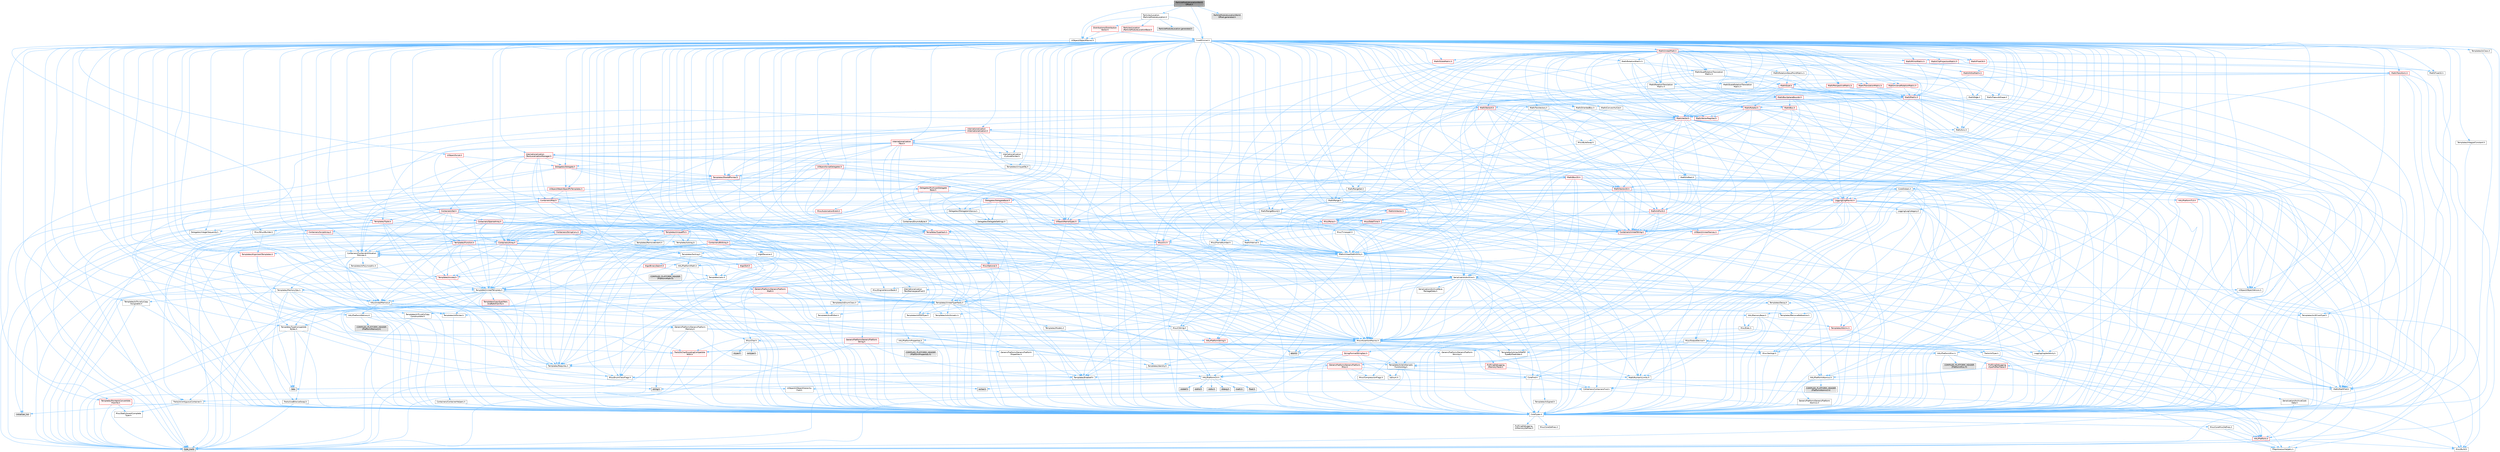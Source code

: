 digraph "ParticleModuleLocationWorldOffset.h"
{
 // INTERACTIVE_SVG=YES
 // LATEX_PDF_SIZE
  bgcolor="transparent";
  edge [fontname=Helvetica,fontsize=10,labelfontname=Helvetica,labelfontsize=10];
  node [fontname=Helvetica,fontsize=10,shape=box,height=0.2,width=0.4];
  Node1 [id="Node000001",label="ParticleModuleLocationWorld\lOffset.h",height=0.2,width=0.4,color="gray40", fillcolor="grey60", style="filled", fontcolor="black",tooltip=" "];
  Node1 -> Node2 [id="edge1_Node000001_Node000002",color="steelblue1",style="solid",tooltip=" "];
  Node2 [id="Node000002",label="CoreMinimal.h",height=0.2,width=0.4,color="grey40", fillcolor="white", style="filled",URL="$d7/d67/CoreMinimal_8h.html",tooltip=" "];
  Node2 -> Node3 [id="edge2_Node000002_Node000003",color="steelblue1",style="solid",tooltip=" "];
  Node3 [id="Node000003",label="CoreTypes.h",height=0.2,width=0.4,color="grey40", fillcolor="white", style="filled",URL="$dc/dec/CoreTypes_8h.html",tooltip=" "];
  Node3 -> Node4 [id="edge3_Node000003_Node000004",color="steelblue1",style="solid",tooltip=" "];
  Node4 [id="Node000004",label="HAL/Platform.h",height=0.2,width=0.4,color="red", fillcolor="#FFF0F0", style="filled",URL="$d9/dd0/Platform_8h.html",tooltip=" "];
  Node4 -> Node5 [id="edge4_Node000004_Node000005",color="steelblue1",style="solid",tooltip=" "];
  Node5 [id="Node000005",label="Misc/Build.h",height=0.2,width=0.4,color="grey40", fillcolor="white", style="filled",URL="$d3/dbb/Build_8h.html",tooltip=" "];
  Node4 -> Node7 [id="edge5_Node000004_Node000007",color="steelblue1",style="solid",tooltip=" "];
  Node7 [id="Node000007",label="type_traits",height=0.2,width=0.4,color="grey60", fillcolor="#E0E0E0", style="filled",tooltip=" "];
  Node4 -> Node8 [id="edge6_Node000004_Node000008",color="steelblue1",style="solid",tooltip=" "];
  Node8 [id="Node000008",label="PreprocessorHelpers.h",height=0.2,width=0.4,color="grey40", fillcolor="white", style="filled",URL="$db/ddb/PreprocessorHelpers_8h.html",tooltip=" "];
  Node3 -> Node14 [id="edge7_Node000003_Node000014",color="steelblue1",style="solid",tooltip=" "];
  Node14 [id="Node000014",label="ProfilingDebugging\l/UMemoryDefines.h",height=0.2,width=0.4,color="grey40", fillcolor="white", style="filled",URL="$d2/da2/UMemoryDefines_8h.html",tooltip=" "];
  Node3 -> Node15 [id="edge8_Node000003_Node000015",color="steelblue1",style="solid",tooltip=" "];
  Node15 [id="Node000015",label="Misc/CoreMiscDefines.h",height=0.2,width=0.4,color="grey40", fillcolor="white", style="filled",URL="$da/d38/CoreMiscDefines_8h.html",tooltip=" "];
  Node15 -> Node4 [id="edge9_Node000015_Node000004",color="steelblue1",style="solid",tooltip=" "];
  Node15 -> Node8 [id="edge10_Node000015_Node000008",color="steelblue1",style="solid",tooltip=" "];
  Node3 -> Node16 [id="edge11_Node000003_Node000016",color="steelblue1",style="solid",tooltip=" "];
  Node16 [id="Node000016",label="Misc/CoreDefines.h",height=0.2,width=0.4,color="grey40", fillcolor="white", style="filled",URL="$d3/dd2/CoreDefines_8h.html",tooltip=" "];
  Node2 -> Node17 [id="edge12_Node000002_Node000017",color="steelblue1",style="solid",tooltip=" "];
  Node17 [id="Node000017",label="CoreFwd.h",height=0.2,width=0.4,color="grey40", fillcolor="white", style="filled",URL="$d1/d1e/CoreFwd_8h.html",tooltip=" "];
  Node17 -> Node3 [id="edge13_Node000017_Node000003",color="steelblue1",style="solid",tooltip=" "];
  Node17 -> Node18 [id="edge14_Node000017_Node000018",color="steelblue1",style="solid",tooltip=" "];
  Node18 [id="Node000018",label="Containers/ContainersFwd.h",height=0.2,width=0.4,color="grey40", fillcolor="white", style="filled",URL="$d4/d0a/ContainersFwd_8h.html",tooltip=" "];
  Node18 -> Node4 [id="edge15_Node000018_Node000004",color="steelblue1",style="solid",tooltip=" "];
  Node18 -> Node3 [id="edge16_Node000018_Node000003",color="steelblue1",style="solid",tooltip=" "];
  Node18 -> Node19 [id="edge17_Node000018_Node000019",color="steelblue1",style="solid",tooltip=" "];
  Node19 [id="Node000019",label="Traits/IsContiguousContainer.h",height=0.2,width=0.4,color="grey40", fillcolor="white", style="filled",URL="$d5/d3c/IsContiguousContainer_8h.html",tooltip=" "];
  Node19 -> Node3 [id="edge18_Node000019_Node000003",color="steelblue1",style="solid",tooltip=" "];
  Node19 -> Node20 [id="edge19_Node000019_Node000020",color="steelblue1",style="solid",tooltip=" "];
  Node20 [id="Node000020",label="Misc/StaticAssertComplete\lType.h",height=0.2,width=0.4,color="grey40", fillcolor="white", style="filled",URL="$d5/d4e/StaticAssertCompleteType_8h.html",tooltip=" "];
  Node19 -> Node21 [id="edge20_Node000019_Node000021",color="steelblue1",style="solid",tooltip=" "];
  Node21 [id="Node000021",label="initializer_list",height=0.2,width=0.4,color="grey60", fillcolor="#E0E0E0", style="filled",tooltip=" "];
  Node17 -> Node22 [id="edge21_Node000017_Node000022",color="steelblue1",style="solid",tooltip=" "];
  Node22 [id="Node000022",label="Math/MathFwd.h",height=0.2,width=0.4,color="grey40", fillcolor="white", style="filled",URL="$d2/d10/MathFwd_8h.html",tooltip=" "];
  Node22 -> Node4 [id="edge22_Node000022_Node000004",color="steelblue1",style="solid",tooltip=" "];
  Node17 -> Node23 [id="edge23_Node000017_Node000023",color="steelblue1",style="solid",tooltip=" "];
  Node23 [id="Node000023",label="UObject/UObjectHierarchy\lFwd.h",height=0.2,width=0.4,color="grey40", fillcolor="white", style="filled",URL="$d3/d13/UObjectHierarchyFwd_8h.html",tooltip=" "];
  Node2 -> Node23 [id="edge24_Node000002_Node000023",color="steelblue1",style="solid",tooltip=" "];
  Node2 -> Node18 [id="edge25_Node000002_Node000018",color="steelblue1",style="solid",tooltip=" "];
  Node2 -> Node24 [id="edge26_Node000002_Node000024",color="steelblue1",style="solid",tooltip=" "];
  Node24 [id="Node000024",label="Misc/VarArgs.h",height=0.2,width=0.4,color="grey40", fillcolor="white", style="filled",URL="$d5/d6f/VarArgs_8h.html",tooltip=" "];
  Node24 -> Node3 [id="edge27_Node000024_Node000003",color="steelblue1",style="solid",tooltip=" "];
  Node2 -> Node25 [id="edge28_Node000002_Node000025",color="steelblue1",style="solid",tooltip=" "];
  Node25 [id="Node000025",label="Logging/LogVerbosity.h",height=0.2,width=0.4,color="grey40", fillcolor="white", style="filled",URL="$d2/d8f/LogVerbosity_8h.html",tooltip=" "];
  Node25 -> Node3 [id="edge29_Node000025_Node000003",color="steelblue1",style="solid",tooltip=" "];
  Node2 -> Node26 [id="edge30_Node000002_Node000026",color="steelblue1",style="solid",tooltip=" "];
  Node26 [id="Node000026",label="Misc/OutputDevice.h",height=0.2,width=0.4,color="grey40", fillcolor="white", style="filled",URL="$d7/d32/OutputDevice_8h.html",tooltip=" "];
  Node26 -> Node17 [id="edge31_Node000026_Node000017",color="steelblue1",style="solid",tooltip=" "];
  Node26 -> Node3 [id="edge32_Node000026_Node000003",color="steelblue1",style="solid",tooltip=" "];
  Node26 -> Node25 [id="edge33_Node000026_Node000025",color="steelblue1",style="solid",tooltip=" "];
  Node26 -> Node24 [id="edge34_Node000026_Node000024",color="steelblue1",style="solid",tooltip=" "];
  Node26 -> Node27 [id="edge35_Node000026_Node000027",color="steelblue1",style="solid",tooltip=" "];
  Node27 [id="Node000027",label="Templates/IsArrayOrRefOf\lTypeByPredicate.h",height=0.2,width=0.4,color="grey40", fillcolor="white", style="filled",URL="$d6/da1/IsArrayOrRefOfTypeByPredicate_8h.html",tooltip=" "];
  Node27 -> Node3 [id="edge36_Node000027_Node000003",color="steelblue1",style="solid",tooltip=" "];
  Node26 -> Node28 [id="edge37_Node000026_Node000028",color="steelblue1",style="solid",tooltip=" "];
  Node28 [id="Node000028",label="Templates/IsValidVariadic\lFunctionArg.h",height=0.2,width=0.4,color="grey40", fillcolor="white", style="filled",URL="$d0/dc8/IsValidVariadicFunctionArg_8h.html",tooltip=" "];
  Node28 -> Node3 [id="edge38_Node000028_Node000003",color="steelblue1",style="solid",tooltip=" "];
  Node28 -> Node29 [id="edge39_Node000028_Node000029",color="steelblue1",style="solid",tooltip=" "];
  Node29 [id="Node000029",label="IsEnum.h",height=0.2,width=0.4,color="grey40", fillcolor="white", style="filled",URL="$d4/de5/IsEnum_8h.html",tooltip=" "];
  Node28 -> Node7 [id="edge40_Node000028_Node000007",color="steelblue1",style="solid",tooltip=" "];
  Node26 -> Node30 [id="edge41_Node000026_Node000030",color="steelblue1",style="solid",tooltip=" "];
  Node30 [id="Node000030",label="Traits/IsCharEncodingCompatible\lWith.h",height=0.2,width=0.4,color="red", fillcolor="#FFF0F0", style="filled",URL="$df/dd1/IsCharEncodingCompatibleWith_8h.html",tooltip=" "];
  Node30 -> Node7 [id="edge42_Node000030_Node000007",color="steelblue1",style="solid",tooltip=" "];
  Node2 -> Node32 [id="edge43_Node000002_Node000032",color="steelblue1",style="solid",tooltip=" "];
  Node32 [id="Node000032",label="HAL/PlatformCrt.h",height=0.2,width=0.4,color="grey40", fillcolor="white", style="filled",URL="$d8/d75/PlatformCrt_8h.html",tooltip=" "];
  Node32 -> Node33 [id="edge44_Node000032_Node000033",color="steelblue1",style="solid",tooltip=" "];
  Node33 [id="Node000033",label="new",height=0.2,width=0.4,color="grey60", fillcolor="#E0E0E0", style="filled",tooltip=" "];
  Node32 -> Node34 [id="edge45_Node000032_Node000034",color="steelblue1",style="solid",tooltip=" "];
  Node34 [id="Node000034",label="wchar.h",height=0.2,width=0.4,color="grey60", fillcolor="#E0E0E0", style="filled",tooltip=" "];
  Node32 -> Node35 [id="edge46_Node000032_Node000035",color="steelblue1",style="solid",tooltip=" "];
  Node35 [id="Node000035",label="stddef.h",height=0.2,width=0.4,color="grey60", fillcolor="#E0E0E0", style="filled",tooltip=" "];
  Node32 -> Node36 [id="edge47_Node000032_Node000036",color="steelblue1",style="solid",tooltip=" "];
  Node36 [id="Node000036",label="stdlib.h",height=0.2,width=0.4,color="grey60", fillcolor="#E0E0E0", style="filled",tooltip=" "];
  Node32 -> Node37 [id="edge48_Node000032_Node000037",color="steelblue1",style="solid",tooltip=" "];
  Node37 [id="Node000037",label="stdio.h",height=0.2,width=0.4,color="grey60", fillcolor="#E0E0E0", style="filled",tooltip=" "];
  Node32 -> Node38 [id="edge49_Node000032_Node000038",color="steelblue1",style="solid",tooltip=" "];
  Node38 [id="Node000038",label="stdarg.h",height=0.2,width=0.4,color="grey60", fillcolor="#E0E0E0", style="filled",tooltip=" "];
  Node32 -> Node39 [id="edge50_Node000032_Node000039",color="steelblue1",style="solid",tooltip=" "];
  Node39 [id="Node000039",label="math.h",height=0.2,width=0.4,color="grey60", fillcolor="#E0E0E0", style="filled",tooltip=" "];
  Node32 -> Node40 [id="edge51_Node000032_Node000040",color="steelblue1",style="solid",tooltip=" "];
  Node40 [id="Node000040",label="float.h",height=0.2,width=0.4,color="grey60", fillcolor="#E0E0E0", style="filled",tooltip=" "];
  Node32 -> Node41 [id="edge52_Node000032_Node000041",color="steelblue1",style="solid",tooltip=" "];
  Node41 [id="Node000041",label="string.h",height=0.2,width=0.4,color="grey60", fillcolor="#E0E0E0", style="filled",tooltip=" "];
  Node2 -> Node42 [id="edge53_Node000002_Node000042",color="steelblue1",style="solid",tooltip=" "];
  Node42 [id="Node000042",label="HAL/PlatformMisc.h",height=0.2,width=0.4,color="grey40", fillcolor="white", style="filled",URL="$d0/df5/PlatformMisc_8h.html",tooltip=" "];
  Node42 -> Node3 [id="edge54_Node000042_Node000003",color="steelblue1",style="solid",tooltip=" "];
  Node42 -> Node43 [id="edge55_Node000042_Node000043",color="steelblue1",style="solid",tooltip=" "];
  Node43 [id="Node000043",label="GenericPlatform/GenericPlatform\lMisc.h",height=0.2,width=0.4,color="red", fillcolor="#FFF0F0", style="filled",URL="$db/d9a/GenericPlatformMisc_8h.html",tooltip=" "];
  Node43 -> Node17 [id="edge56_Node000043_Node000017",color="steelblue1",style="solid",tooltip=" "];
  Node43 -> Node3 [id="edge57_Node000043_Node000003",color="steelblue1",style="solid",tooltip=" "];
  Node43 -> Node32 [id="edge58_Node000043_Node000032",color="steelblue1",style="solid",tooltip=" "];
  Node43 -> Node47 [id="edge59_Node000043_Node000047",color="steelblue1",style="solid",tooltip=" "];
  Node47 [id="Node000047",label="Math/NumericLimits.h",height=0.2,width=0.4,color="grey40", fillcolor="white", style="filled",URL="$df/d1b/NumericLimits_8h.html",tooltip=" "];
  Node47 -> Node3 [id="edge60_Node000047_Node000003",color="steelblue1",style="solid",tooltip=" "];
  Node43 -> Node48 [id="edge61_Node000043_Node000048",color="steelblue1",style="solid",tooltip=" "];
  Node48 [id="Node000048",label="Misc/CompressionFlags.h",height=0.2,width=0.4,color="grey40", fillcolor="white", style="filled",URL="$d9/d76/CompressionFlags_8h.html",tooltip=" "];
  Node43 -> Node49 [id="edge62_Node000043_Node000049",color="steelblue1",style="solid",tooltip=" "];
  Node49 [id="Node000049",label="Misc/EnumClassFlags.h",height=0.2,width=0.4,color="grey40", fillcolor="white", style="filled",URL="$d8/de7/EnumClassFlags_8h.html",tooltip=" "];
  Node42 -> Node52 [id="edge63_Node000042_Node000052",color="steelblue1",style="solid",tooltip=" "];
  Node52 [id="Node000052",label="COMPILED_PLATFORM_HEADER\l(PlatformMisc.h)",height=0.2,width=0.4,color="grey60", fillcolor="#E0E0E0", style="filled",tooltip=" "];
  Node42 -> Node53 [id="edge64_Node000042_Node000053",color="steelblue1",style="solid",tooltip=" "];
  Node53 [id="Node000053",label="ProfilingDebugging\l/CpuProfilerTrace.h",height=0.2,width=0.4,color="red", fillcolor="#FFF0F0", style="filled",URL="$da/dcb/CpuProfilerTrace_8h.html",tooltip=" "];
  Node53 -> Node3 [id="edge65_Node000053_Node000003",color="steelblue1",style="solid",tooltip=" "];
  Node53 -> Node18 [id="edge66_Node000053_Node000018",color="steelblue1",style="solid",tooltip=" "];
  Node53 -> Node54 [id="edge67_Node000053_Node000054",color="steelblue1",style="solid",tooltip=" "];
  Node54 [id="Node000054",label="HAL/PlatformAtomics.h",height=0.2,width=0.4,color="grey40", fillcolor="white", style="filled",URL="$d3/d36/PlatformAtomics_8h.html",tooltip=" "];
  Node54 -> Node3 [id="edge68_Node000054_Node000003",color="steelblue1",style="solid",tooltip=" "];
  Node54 -> Node55 [id="edge69_Node000054_Node000055",color="steelblue1",style="solid",tooltip=" "];
  Node55 [id="Node000055",label="GenericPlatform/GenericPlatform\lAtomics.h",height=0.2,width=0.4,color="grey40", fillcolor="white", style="filled",URL="$da/d72/GenericPlatformAtomics_8h.html",tooltip=" "];
  Node55 -> Node3 [id="edge70_Node000055_Node000003",color="steelblue1",style="solid",tooltip=" "];
  Node54 -> Node56 [id="edge71_Node000054_Node000056",color="steelblue1",style="solid",tooltip=" "];
  Node56 [id="Node000056",label="COMPILED_PLATFORM_HEADER\l(PlatformAtomics.h)",height=0.2,width=0.4,color="grey60", fillcolor="#E0E0E0", style="filled",tooltip=" "];
  Node53 -> Node8 [id="edge72_Node000053_Node000008",color="steelblue1",style="solid",tooltip=" "];
  Node53 -> Node5 [id="edge73_Node000053_Node000005",color="steelblue1",style="solid",tooltip=" "];
  Node2 -> Node61 [id="edge74_Node000002_Node000061",color="steelblue1",style="solid",tooltip=" "];
  Node61 [id="Node000061",label="Misc/AssertionMacros.h",height=0.2,width=0.4,color="grey40", fillcolor="white", style="filled",URL="$d0/dfa/AssertionMacros_8h.html",tooltip=" "];
  Node61 -> Node3 [id="edge75_Node000061_Node000003",color="steelblue1",style="solid",tooltip=" "];
  Node61 -> Node4 [id="edge76_Node000061_Node000004",color="steelblue1",style="solid",tooltip=" "];
  Node61 -> Node42 [id="edge77_Node000061_Node000042",color="steelblue1",style="solid",tooltip=" "];
  Node61 -> Node8 [id="edge78_Node000061_Node000008",color="steelblue1",style="solid",tooltip=" "];
  Node61 -> Node62 [id="edge79_Node000061_Node000062",color="steelblue1",style="solid",tooltip=" "];
  Node62 [id="Node000062",label="Templates/EnableIf.h",height=0.2,width=0.4,color="grey40", fillcolor="white", style="filled",URL="$d7/d60/EnableIf_8h.html",tooltip=" "];
  Node62 -> Node3 [id="edge80_Node000062_Node000003",color="steelblue1",style="solid",tooltip=" "];
  Node61 -> Node27 [id="edge81_Node000061_Node000027",color="steelblue1",style="solid",tooltip=" "];
  Node61 -> Node28 [id="edge82_Node000061_Node000028",color="steelblue1",style="solid",tooltip=" "];
  Node61 -> Node30 [id="edge83_Node000061_Node000030",color="steelblue1",style="solid",tooltip=" "];
  Node61 -> Node24 [id="edge84_Node000061_Node000024",color="steelblue1",style="solid",tooltip=" "];
  Node61 -> Node63 [id="edge85_Node000061_Node000063",color="steelblue1",style="solid",tooltip=" "];
  Node63 [id="Node000063",label="String/FormatStringSan.h",height=0.2,width=0.4,color="red", fillcolor="#FFF0F0", style="filled",URL="$d3/d8b/FormatStringSan_8h.html",tooltip=" "];
  Node63 -> Node7 [id="edge86_Node000063_Node000007",color="steelblue1",style="solid",tooltip=" "];
  Node63 -> Node3 [id="edge87_Node000063_Node000003",color="steelblue1",style="solid",tooltip=" "];
  Node63 -> Node64 [id="edge88_Node000063_Node000064",color="steelblue1",style="solid",tooltip=" "];
  Node64 [id="Node000064",label="Templates/Requires.h",height=0.2,width=0.4,color="grey40", fillcolor="white", style="filled",URL="$dc/d96/Requires_8h.html",tooltip=" "];
  Node64 -> Node62 [id="edge89_Node000064_Node000062",color="steelblue1",style="solid",tooltip=" "];
  Node64 -> Node7 [id="edge90_Node000064_Node000007",color="steelblue1",style="solid",tooltip=" "];
  Node63 -> Node65 [id="edge91_Node000063_Node000065",color="steelblue1",style="solid",tooltip=" "];
  Node65 [id="Node000065",label="Templates/Identity.h",height=0.2,width=0.4,color="grey40", fillcolor="white", style="filled",URL="$d0/dd5/Identity_8h.html",tooltip=" "];
  Node63 -> Node28 [id="edge92_Node000063_Node000028",color="steelblue1",style="solid",tooltip=" "];
  Node63 -> Node18 [id="edge93_Node000063_Node000018",color="steelblue1",style="solid",tooltip=" "];
  Node61 -> Node69 [id="edge94_Node000061_Node000069",color="steelblue1",style="solid",tooltip=" "];
  Node69 [id="Node000069",label="atomic",height=0.2,width=0.4,color="grey60", fillcolor="#E0E0E0", style="filled",tooltip=" "];
  Node2 -> Node70 [id="edge95_Node000002_Node000070",color="steelblue1",style="solid",tooltip=" "];
  Node70 [id="Node000070",label="Templates/IsPointer.h",height=0.2,width=0.4,color="grey40", fillcolor="white", style="filled",URL="$d7/d05/IsPointer_8h.html",tooltip=" "];
  Node70 -> Node3 [id="edge96_Node000070_Node000003",color="steelblue1",style="solid",tooltip=" "];
  Node2 -> Node71 [id="edge97_Node000002_Node000071",color="steelblue1",style="solid",tooltip=" "];
  Node71 [id="Node000071",label="HAL/PlatformMemory.h",height=0.2,width=0.4,color="grey40", fillcolor="white", style="filled",URL="$de/d68/PlatformMemory_8h.html",tooltip=" "];
  Node71 -> Node3 [id="edge98_Node000071_Node000003",color="steelblue1",style="solid",tooltip=" "];
  Node71 -> Node72 [id="edge99_Node000071_Node000072",color="steelblue1",style="solid",tooltip=" "];
  Node72 [id="Node000072",label="GenericPlatform/GenericPlatform\lMemory.h",height=0.2,width=0.4,color="grey40", fillcolor="white", style="filled",URL="$dd/d22/GenericPlatformMemory_8h.html",tooltip=" "];
  Node72 -> Node17 [id="edge100_Node000072_Node000017",color="steelblue1",style="solid",tooltip=" "];
  Node72 -> Node3 [id="edge101_Node000072_Node000003",color="steelblue1",style="solid",tooltip=" "];
  Node72 -> Node73 [id="edge102_Node000072_Node000073",color="steelblue1",style="solid",tooltip=" "];
  Node73 [id="Node000073",label="HAL/PlatformString.h",height=0.2,width=0.4,color="red", fillcolor="#FFF0F0", style="filled",URL="$db/db5/PlatformString_8h.html",tooltip=" "];
  Node73 -> Node3 [id="edge103_Node000073_Node000003",color="steelblue1",style="solid",tooltip=" "];
  Node72 -> Node41 [id="edge104_Node000072_Node000041",color="steelblue1",style="solid",tooltip=" "];
  Node72 -> Node34 [id="edge105_Node000072_Node000034",color="steelblue1",style="solid",tooltip=" "];
  Node71 -> Node75 [id="edge106_Node000071_Node000075",color="steelblue1",style="solid",tooltip=" "];
  Node75 [id="Node000075",label="COMPILED_PLATFORM_HEADER\l(PlatformMemory.h)",height=0.2,width=0.4,color="grey60", fillcolor="#E0E0E0", style="filled",tooltip=" "];
  Node2 -> Node54 [id="edge107_Node000002_Node000054",color="steelblue1",style="solid",tooltip=" "];
  Node2 -> Node76 [id="edge108_Node000002_Node000076",color="steelblue1",style="solid",tooltip=" "];
  Node76 [id="Node000076",label="Misc/Exec.h",height=0.2,width=0.4,color="grey40", fillcolor="white", style="filled",URL="$de/ddb/Exec_8h.html",tooltip=" "];
  Node76 -> Node3 [id="edge109_Node000076_Node000003",color="steelblue1",style="solid",tooltip=" "];
  Node76 -> Node61 [id="edge110_Node000076_Node000061",color="steelblue1",style="solid",tooltip=" "];
  Node2 -> Node77 [id="edge111_Node000002_Node000077",color="steelblue1",style="solid",tooltip=" "];
  Node77 [id="Node000077",label="HAL/MemoryBase.h",height=0.2,width=0.4,color="grey40", fillcolor="white", style="filled",URL="$d6/d9f/MemoryBase_8h.html",tooltip=" "];
  Node77 -> Node3 [id="edge112_Node000077_Node000003",color="steelblue1",style="solid",tooltip=" "];
  Node77 -> Node54 [id="edge113_Node000077_Node000054",color="steelblue1",style="solid",tooltip=" "];
  Node77 -> Node32 [id="edge114_Node000077_Node000032",color="steelblue1",style="solid",tooltip=" "];
  Node77 -> Node76 [id="edge115_Node000077_Node000076",color="steelblue1",style="solid",tooltip=" "];
  Node77 -> Node26 [id="edge116_Node000077_Node000026",color="steelblue1",style="solid",tooltip=" "];
  Node77 -> Node78 [id="edge117_Node000077_Node000078",color="steelblue1",style="solid",tooltip=" "];
  Node78 [id="Node000078",label="Templates/Atomic.h",height=0.2,width=0.4,color="red", fillcolor="#FFF0F0", style="filled",URL="$d3/d91/Atomic_8h.html",tooltip=" "];
  Node78 -> Node86 [id="edge118_Node000078_Node000086",color="steelblue1",style="solid",tooltip=" "];
  Node86 [id="Node000086",label="Traits/IntType.h",height=0.2,width=0.4,color="grey40", fillcolor="white", style="filled",URL="$d7/deb/IntType_8h.html",tooltip=" "];
  Node86 -> Node4 [id="edge119_Node000086_Node000004",color="steelblue1",style="solid",tooltip=" "];
  Node78 -> Node69 [id="edge120_Node000078_Node000069",color="steelblue1",style="solid",tooltip=" "];
  Node2 -> Node87 [id="edge121_Node000002_Node000087",color="steelblue1",style="solid",tooltip=" "];
  Node87 [id="Node000087",label="HAL/UnrealMemory.h",height=0.2,width=0.4,color="grey40", fillcolor="white", style="filled",URL="$d9/d96/UnrealMemory_8h.html",tooltip=" "];
  Node87 -> Node3 [id="edge122_Node000087_Node000003",color="steelblue1",style="solid",tooltip=" "];
  Node87 -> Node72 [id="edge123_Node000087_Node000072",color="steelblue1",style="solid",tooltip=" "];
  Node87 -> Node77 [id="edge124_Node000087_Node000077",color="steelblue1",style="solid",tooltip=" "];
  Node87 -> Node71 [id="edge125_Node000087_Node000071",color="steelblue1",style="solid",tooltip=" "];
  Node87 -> Node88 [id="edge126_Node000087_Node000088",color="steelblue1",style="solid",tooltip=" "];
  Node88 [id="Node000088",label="ProfilingDebugging\l/MemoryTrace.h",height=0.2,width=0.4,color="red", fillcolor="#FFF0F0", style="filled",URL="$da/dd7/MemoryTrace_8h.html",tooltip=" "];
  Node88 -> Node4 [id="edge127_Node000088_Node000004",color="steelblue1",style="solid",tooltip=" "];
  Node88 -> Node49 [id="edge128_Node000088_Node000049",color="steelblue1",style="solid",tooltip=" "];
  Node87 -> Node70 [id="edge129_Node000087_Node000070",color="steelblue1",style="solid",tooltip=" "];
  Node2 -> Node89 [id="edge130_Node000002_Node000089",color="steelblue1",style="solid",tooltip=" "];
  Node89 [id="Node000089",label="Templates/IsArithmetic.h",height=0.2,width=0.4,color="grey40", fillcolor="white", style="filled",URL="$d2/d5d/IsArithmetic_8h.html",tooltip=" "];
  Node89 -> Node3 [id="edge131_Node000089_Node000003",color="steelblue1",style="solid",tooltip=" "];
  Node2 -> Node83 [id="edge132_Node000002_Node000083",color="steelblue1",style="solid",tooltip=" "];
  Node83 [id="Node000083",label="Templates/AndOrNot.h",height=0.2,width=0.4,color="grey40", fillcolor="white", style="filled",URL="$db/d0a/AndOrNot_8h.html",tooltip=" "];
  Node83 -> Node3 [id="edge133_Node000083_Node000003",color="steelblue1",style="solid",tooltip=" "];
  Node2 -> Node90 [id="edge134_Node000002_Node000090",color="steelblue1",style="solid",tooltip=" "];
  Node90 [id="Node000090",label="Templates/IsPODType.h",height=0.2,width=0.4,color="grey40", fillcolor="white", style="filled",URL="$d7/db1/IsPODType_8h.html",tooltip=" "];
  Node90 -> Node3 [id="edge135_Node000090_Node000003",color="steelblue1",style="solid",tooltip=" "];
  Node2 -> Node91 [id="edge136_Node000002_Node000091",color="steelblue1",style="solid",tooltip=" "];
  Node91 [id="Node000091",label="Templates/IsUECoreType.h",height=0.2,width=0.4,color="grey40", fillcolor="white", style="filled",URL="$d1/db8/IsUECoreType_8h.html",tooltip=" "];
  Node91 -> Node3 [id="edge137_Node000091_Node000003",color="steelblue1",style="solid",tooltip=" "];
  Node91 -> Node7 [id="edge138_Node000091_Node000007",color="steelblue1",style="solid",tooltip=" "];
  Node2 -> Node84 [id="edge139_Node000002_Node000084",color="steelblue1",style="solid",tooltip=" "];
  Node84 [id="Node000084",label="Templates/IsTriviallyCopy\lConstructible.h",height=0.2,width=0.4,color="grey40", fillcolor="white", style="filled",URL="$d3/d78/IsTriviallyCopyConstructible_8h.html",tooltip=" "];
  Node84 -> Node3 [id="edge140_Node000084_Node000003",color="steelblue1",style="solid",tooltip=" "];
  Node84 -> Node7 [id="edge141_Node000084_Node000007",color="steelblue1",style="solid",tooltip=" "];
  Node2 -> Node92 [id="edge142_Node000002_Node000092",color="steelblue1",style="solid",tooltip=" "];
  Node92 [id="Node000092",label="Templates/UnrealTypeTraits.h",height=0.2,width=0.4,color="grey40", fillcolor="white", style="filled",URL="$d2/d2d/UnrealTypeTraits_8h.html",tooltip=" "];
  Node92 -> Node3 [id="edge143_Node000092_Node000003",color="steelblue1",style="solid",tooltip=" "];
  Node92 -> Node70 [id="edge144_Node000092_Node000070",color="steelblue1",style="solid",tooltip=" "];
  Node92 -> Node61 [id="edge145_Node000092_Node000061",color="steelblue1",style="solid",tooltip=" "];
  Node92 -> Node83 [id="edge146_Node000092_Node000083",color="steelblue1",style="solid",tooltip=" "];
  Node92 -> Node62 [id="edge147_Node000092_Node000062",color="steelblue1",style="solid",tooltip=" "];
  Node92 -> Node89 [id="edge148_Node000092_Node000089",color="steelblue1",style="solid",tooltip=" "];
  Node92 -> Node29 [id="edge149_Node000092_Node000029",color="steelblue1",style="solid",tooltip=" "];
  Node92 -> Node93 [id="edge150_Node000092_Node000093",color="steelblue1",style="solid",tooltip=" "];
  Node93 [id="Node000093",label="Templates/Models.h",height=0.2,width=0.4,color="grey40", fillcolor="white", style="filled",URL="$d3/d0c/Models_8h.html",tooltip=" "];
  Node93 -> Node65 [id="edge151_Node000093_Node000065",color="steelblue1",style="solid",tooltip=" "];
  Node92 -> Node90 [id="edge152_Node000092_Node000090",color="steelblue1",style="solid",tooltip=" "];
  Node92 -> Node91 [id="edge153_Node000092_Node000091",color="steelblue1",style="solid",tooltip=" "];
  Node92 -> Node84 [id="edge154_Node000092_Node000084",color="steelblue1",style="solid",tooltip=" "];
  Node2 -> Node62 [id="edge155_Node000002_Node000062",color="steelblue1",style="solid",tooltip=" "];
  Node2 -> Node94 [id="edge156_Node000002_Node000094",color="steelblue1",style="solid",tooltip=" "];
  Node94 [id="Node000094",label="Templates/RemoveReference.h",height=0.2,width=0.4,color="grey40", fillcolor="white", style="filled",URL="$da/dbe/RemoveReference_8h.html",tooltip=" "];
  Node94 -> Node3 [id="edge157_Node000094_Node000003",color="steelblue1",style="solid",tooltip=" "];
  Node2 -> Node95 [id="edge158_Node000002_Node000095",color="steelblue1",style="solid",tooltip=" "];
  Node95 [id="Node000095",label="Templates/IntegralConstant.h",height=0.2,width=0.4,color="grey40", fillcolor="white", style="filled",URL="$db/d1b/IntegralConstant_8h.html",tooltip=" "];
  Node95 -> Node3 [id="edge159_Node000095_Node000003",color="steelblue1",style="solid",tooltip=" "];
  Node2 -> Node96 [id="edge160_Node000002_Node000096",color="steelblue1",style="solid",tooltip=" "];
  Node96 [id="Node000096",label="Templates/IsClass.h",height=0.2,width=0.4,color="grey40", fillcolor="white", style="filled",URL="$db/dcb/IsClass_8h.html",tooltip=" "];
  Node96 -> Node3 [id="edge161_Node000096_Node000003",color="steelblue1",style="solid",tooltip=" "];
  Node2 -> Node97 [id="edge162_Node000002_Node000097",color="steelblue1",style="solid",tooltip=" "];
  Node97 [id="Node000097",label="Templates/TypeCompatible\lBytes.h",height=0.2,width=0.4,color="grey40", fillcolor="white", style="filled",URL="$df/d0a/TypeCompatibleBytes_8h.html",tooltip=" "];
  Node97 -> Node3 [id="edge163_Node000097_Node000003",color="steelblue1",style="solid",tooltip=" "];
  Node97 -> Node41 [id="edge164_Node000097_Node000041",color="steelblue1",style="solid",tooltip=" "];
  Node97 -> Node33 [id="edge165_Node000097_Node000033",color="steelblue1",style="solid",tooltip=" "];
  Node97 -> Node7 [id="edge166_Node000097_Node000007",color="steelblue1",style="solid",tooltip=" "];
  Node2 -> Node19 [id="edge167_Node000002_Node000019",color="steelblue1",style="solid",tooltip=" "];
  Node2 -> Node98 [id="edge168_Node000002_Node000098",color="steelblue1",style="solid",tooltip=" "];
  Node98 [id="Node000098",label="Templates/UnrealTemplate.h",height=0.2,width=0.4,color="grey40", fillcolor="white", style="filled",URL="$d4/d24/UnrealTemplate_8h.html",tooltip=" "];
  Node98 -> Node3 [id="edge169_Node000098_Node000003",color="steelblue1",style="solid",tooltip=" "];
  Node98 -> Node70 [id="edge170_Node000098_Node000070",color="steelblue1",style="solid",tooltip=" "];
  Node98 -> Node87 [id="edge171_Node000098_Node000087",color="steelblue1",style="solid",tooltip=" "];
  Node98 -> Node99 [id="edge172_Node000098_Node000099",color="steelblue1",style="solid",tooltip=" "];
  Node99 [id="Node000099",label="Templates/CopyQualifiers\lAndRefsFromTo.h",height=0.2,width=0.4,color="red", fillcolor="#FFF0F0", style="filled",URL="$d3/db3/CopyQualifiersAndRefsFromTo_8h.html",tooltip=" "];
  Node98 -> Node92 [id="edge173_Node000098_Node000092",color="steelblue1",style="solid",tooltip=" "];
  Node98 -> Node94 [id="edge174_Node000098_Node000094",color="steelblue1",style="solid",tooltip=" "];
  Node98 -> Node64 [id="edge175_Node000098_Node000064",color="steelblue1",style="solid",tooltip=" "];
  Node98 -> Node97 [id="edge176_Node000098_Node000097",color="steelblue1",style="solid",tooltip=" "];
  Node98 -> Node65 [id="edge177_Node000098_Node000065",color="steelblue1",style="solid",tooltip=" "];
  Node98 -> Node19 [id="edge178_Node000098_Node000019",color="steelblue1",style="solid",tooltip=" "];
  Node98 -> Node101 [id="edge179_Node000098_Node000101",color="steelblue1",style="solid",tooltip=" "];
  Node101 [id="Node000101",label="Traits/UseBitwiseSwap.h",height=0.2,width=0.4,color="grey40", fillcolor="white", style="filled",URL="$db/df3/UseBitwiseSwap_8h.html",tooltip=" "];
  Node101 -> Node3 [id="edge180_Node000101_Node000003",color="steelblue1",style="solid",tooltip=" "];
  Node101 -> Node7 [id="edge181_Node000101_Node000007",color="steelblue1",style="solid",tooltip=" "];
  Node98 -> Node7 [id="edge182_Node000098_Node000007",color="steelblue1",style="solid",tooltip=" "];
  Node2 -> Node47 [id="edge183_Node000002_Node000047",color="steelblue1",style="solid",tooltip=" "];
  Node2 -> Node102 [id="edge184_Node000002_Node000102",color="steelblue1",style="solid",tooltip=" "];
  Node102 [id="Node000102",label="HAL/PlatformMath.h",height=0.2,width=0.4,color="grey40", fillcolor="white", style="filled",URL="$dc/d53/PlatformMath_8h.html",tooltip=" "];
  Node102 -> Node3 [id="edge185_Node000102_Node000003",color="steelblue1",style="solid",tooltip=" "];
  Node102 -> Node103 [id="edge186_Node000102_Node000103",color="steelblue1",style="solid",tooltip=" "];
  Node103 [id="Node000103",label="GenericPlatform/GenericPlatform\lMath.h",height=0.2,width=0.4,color="red", fillcolor="#FFF0F0", style="filled",URL="$d5/d79/GenericPlatformMath_8h.html",tooltip=" "];
  Node103 -> Node3 [id="edge187_Node000103_Node000003",color="steelblue1",style="solid",tooltip=" "];
  Node103 -> Node18 [id="edge188_Node000103_Node000018",color="steelblue1",style="solid",tooltip=" "];
  Node103 -> Node32 [id="edge189_Node000103_Node000032",color="steelblue1",style="solid",tooltip=" "];
  Node103 -> Node83 [id="edge190_Node000103_Node000083",color="steelblue1",style="solid",tooltip=" "];
  Node103 -> Node104 [id="edge191_Node000103_Node000104",color="steelblue1",style="solid",tooltip=" "];
  Node104 [id="Node000104",label="Templates/Decay.h",height=0.2,width=0.4,color="grey40", fillcolor="white", style="filled",URL="$dd/d0f/Decay_8h.html",tooltip=" "];
  Node104 -> Node3 [id="edge192_Node000104_Node000003",color="steelblue1",style="solid",tooltip=" "];
  Node104 -> Node94 [id="edge193_Node000104_Node000094",color="steelblue1",style="solid",tooltip=" "];
  Node104 -> Node7 [id="edge194_Node000104_Node000007",color="steelblue1",style="solid",tooltip=" "];
  Node103 -> Node92 [id="edge195_Node000103_Node000092",color="steelblue1",style="solid",tooltip=" "];
  Node103 -> Node64 [id="edge196_Node000103_Node000064",color="steelblue1",style="solid",tooltip=" "];
  Node103 -> Node97 [id="edge197_Node000103_Node000097",color="steelblue1",style="solid",tooltip=" "];
  Node103 -> Node7 [id="edge198_Node000103_Node000007",color="steelblue1",style="solid",tooltip=" "];
  Node102 -> Node109 [id="edge199_Node000102_Node000109",color="steelblue1",style="solid",tooltip=" "];
  Node109 [id="Node000109",label="COMPILED_PLATFORM_HEADER\l(PlatformMath.h)",height=0.2,width=0.4,color="grey60", fillcolor="#E0E0E0", style="filled",tooltip=" "];
  Node2 -> Node85 [id="edge200_Node000002_Node000085",color="steelblue1",style="solid",tooltip=" "];
  Node85 [id="Node000085",label="Templates/IsTriviallyCopy\lAssignable.h",height=0.2,width=0.4,color="grey40", fillcolor="white", style="filled",URL="$d2/df2/IsTriviallyCopyAssignable_8h.html",tooltip=" "];
  Node85 -> Node3 [id="edge201_Node000085_Node000003",color="steelblue1",style="solid",tooltip=" "];
  Node85 -> Node7 [id="edge202_Node000085_Node000007",color="steelblue1",style="solid",tooltip=" "];
  Node2 -> Node110 [id="edge203_Node000002_Node000110",color="steelblue1",style="solid",tooltip=" "];
  Node110 [id="Node000110",label="Templates/MemoryOps.h",height=0.2,width=0.4,color="grey40", fillcolor="white", style="filled",URL="$db/dea/MemoryOps_8h.html",tooltip=" "];
  Node110 -> Node3 [id="edge204_Node000110_Node000003",color="steelblue1",style="solid",tooltip=" "];
  Node110 -> Node87 [id="edge205_Node000110_Node000087",color="steelblue1",style="solid",tooltip=" "];
  Node110 -> Node85 [id="edge206_Node000110_Node000085",color="steelblue1",style="solid",tooltip=" "];
  Node110 -> Node84 [id="edge207_Node000110_Node000084",color="steelblue1",style="solid",tooltip=" "];
  Node110 -> Node64 [id="edge208_Node000110_Node000064",color="steelblue1",style="solid",tooltip=" "];
  Node110 -> Node92 [id="edge209_Node000110_Node000092",color="steelblue1",style="solid",tooltip=" "];
  Node110 -> Node101 [id="edge210_Node000110_Node000101",color="steelblue1",style="solid",tooltip=" "];
  Node110 -> Node33 [id="edge211_Node000110_Node000033",color="steelblue1",style="solid",tooltip=" "];
  Node110 -> Node7 [id="edge212_Node000110_Node000007",color="steelblue1",style="solid",tooltip=" "];
  Node2 -> Node111 [id="edge213_Node000002_Node000111",color="steelblue1",style="solid",tooltip=" "];
  Node111 [id="Node000111",label="Containers/ContainerAllocation\lPolicies.h",height=0.2,width=0.4,color="grey40", fillcolor="white", style="filled",URL="$d7/dff/ContainerAllocationPolicies_8h.html",tooltip=" "];
  Node111 -> Node3 [id="edge214_Node000111_Node000003",color="steelblue1",style="solid",tooltip=" "];
  Node111 -> Node112 [id="edge215_Node000111_Node000112",color="steelblue1",style="solid",tooltip=" "];
  Node112 [id="Node000112",label="Containers/ContainerHelpers.h",height=0.2,width=0.4,color="grey40", fillcolor="white", style="filled",URL="$d7/d33/ContainerHelpers_8h.html",tooltip=" "];
  Node112 -> Node3 [id="edge216_Node000112_Node000003",color="steelblue1",style="solid",tooltip=" "];
  Node111 -> Node111 [id="edge217_Node000111_Node000111",color="steelblue1",style="solid",tooltip=" "];
  Node111 -> Node102 [id="edge218_Node000111_Node000102",color="steelblue1",style="solid",tooltip=" "];
  Node111 -> Node87 [id="edge219_Node000111_Node000087",color="steelblue1",style="solid",tooltip=" "];
  Node111 -> Node47 [id="edge220_Node000111_Node000047",color="steelblue1",style="solid",tooltip=" "];
  Node111 -> Node61 [id="edge221_Node000111_Node000061",color="steelblue1",style="solid",tooltip=" "];
  Node111 -> Node113 [id="edge222_Node000111_Node000113",color="steelblue1",style="solid",tooltip=" "];
  Node113 [id="Node000113",label="Templates/IsPolymorphic.h",height=0.2,width=0.4,color="grey40", fillcolor="white", style="filled",URL="$dc/d20/IsPolymorphic_8h.html",tooltip=" "];
  Node111 -> Node110 [id="edge223_Node000111_Node000110",color="steelblue1",style="solid",tooltip=" "];
  Node111 -> Node97 [id="edge224_Node000111_Node000097",color="steelblue1",style="solid",tooltip=" "];
  Node111 -> Node7 [id="edge225_Node000111_Node000007",color="steelblue1",style="solid",tooltip=" "];
  Node2 -> Node114 [id="edge226_Node000002_Node000114",color="steelblue1",style="solid",tooltip=" "];
  Node114 [id="Node000114",label="Templates/IsEnumClass.h",height=0.2,width=0.4,color="grey40", fillcolor="white", style="filled",URL="$d7/d15/IsEnumClass_8h.html",tooltip=" "];
  Node114 -> Node3 [id="edge227_Node000114_Node000003",color="steelblue1",style="solid",tooltip=" "];
  Node114 -> Node83 [id="edge228_Node000114_Node000083",color="steelblue1",style="solid",tooltip=" "];
  Node2 -> Node115 [id="edge229_Node000002_Node000115",color="steelblue1",style="solid",tooltip=" "];
  Node115 [id="Node000115",label="HAL/PlatformProperties.h",height=0.2,width=0.4,color="grey40", fillcolor="white", style="filled",URL="$d9/db0/PlatformProperties_8h.html",tooltip=" "];
  Node115 -> Node3 [id="edge230_Node000115_Node000003",color="steelblue1",style="solid",tooltip=" "];
  Node115 -> Node116 [id="edge231_Node000115_Node000116",color="steelblue1",style="solid",tooltip=" "];
  Node116 [id="Node000116",label="GenericPlatform/GenericPlatform\lProperties.h",height=0.2,width=0.4,color="grey40", fillcolor="white", style="filled",URL="$d2/dcd/GenericPlatformProperties_8h.html",tooltip=" "];
  Node116 -> Node3 [id="edge232_Node000116_Node000003",color="steelblue1",style="solid",tooltip=" "];
  Node116 -> Node43 [id="edge233_Node000116_Node000043",color="steelblue1",style="solid",tooltip=" "];
  Node115 -> Node117 [id="edge234_Node000115_Node000117",color="steelblue1",style="solid",tooltip=" "];
  Node117 [id="Node000117",label="COMPILED_PLATFORM_HEADER\l(PlatformProperties.h)",height=0.2,width=0.4,color="grey60", fillcolor="#E0E0E0", style="filled",tooltip=" "];
  Node2 -> Node118 [id="edge235_Node000002_Node000118",color="steelblue1",style="solid",tooltip=" "];
  Node118 [id="Node000118",label="Misc/EngineVersionBase.h",height=0.2,width=0.4,color="grey40", fillcolor="white", style="filled",URL="$d5/d2b/EngineVersionBase_8h.html",tooltip=" "];
  Node118 -> Node3 [id="edge236_Node000118_Node000003",color="steelblue1",style="solid",tooltip=" "];
  Node2 -> Node119 [id="edge237_Node000002_Node000119",color="steelblue1",style="solid",tooltip=" "];
  Node119 [id="Node000119",label="Internationalization\l/TextNamespaceFwd.h",height=0.2,width=0.4,color="grey40", fillcolor="white", style="filled",URL="$d8/d97/TextNamespaceFwd_8h.html",tooltip=" "];
  Node119 -> Node3 [id="edge238_Node000119_Node000003",color="steelblue1",style="solid",tooltip=" "];
  Node2 -> Node120 [id="edge239_Node000002_Node000120",color="steelblue1",style="solid",tooltip=" "];
  Node120 [id="Node000120",label="Serialization/Archive.h",height=0.2,width=0.4,color="grey40", fillcolor="white", style="filled",URL="$d7/d3b/Archive_8h.html",tooltip=" "];
  Node120 -> Node17 [id="edge240_Node000120_Node000017",color="steelblue1",style="solid",tooltip=" "];
  Node120 -> Node3 [id="edge241_Node000120_Node000003",color="steelblue1",style="solid",tooltip=" "];
  Node120 -> Node115 [id="edge242_Node000120_Node000115",color="steelblue1",style="solid",tooltip=" "];
  Node120 -> Node119 [id="edge243_Node000120_Node000119",color="steelblue1",style="solid",tooltip=" "];
  Node120 -> Node22 [id="edge244_Node000120_Node000022",color="steelblue1",style="solid",tooltip=" "];
  Node120 -> Node61 [id="edge245_Node000120_Node000061",color="steelblue1",style="solid",tooltip=" "];
  Node120 -> Node5 [id="edge246_Node000120_Node000005",color="steelblue1",style="solid",tooltip=" "];
  Node120 -> Node48 [id="edge247_Node000120_Node000048",color="steelblue1",style="solid",tooltip=" "];
  Node120 -> Node118 [id="edge248_Node000120_Node000118",color="steelblue1",style="solid",tooltip=" "];
  Node120 -> Node24 [id="edge249_Node000120_Node000024",color="steelblue1",style="solid",tooltip=" "];
  Node120 -> Node121 [id="edge250_Node000120_Node000121",color="steelblue1",style="solid",tooltip=" "];
  Node121 [id="Node000121",label="Serialization/ArchiveCook\lData.h",height=0.2,width=0.4,color="grey40", fillcolor="white", style="filled",URL="$dc/db6/ArchiveCookData_8h.html",tooltip=" "];
  Node121 -> Node4 [id="edge251_Node000121_Node000004",color="steelblue1",style="solid",tooltip=" "];
  Node120 -> Node122 [id="edge252_Node000120_Node000122",color="steelblue1",style="solid",tooltip=" "];
  Node122 [id="Node000122",label="Serialization/ArchiveSave\lPackageData.h",height=0.2,width=0.4,color="grey40", fillcolor="white", style="filled",URL="$d1/d37/ArchiveSavePackageData_8h.html",tooltip=" "];
  Node120 -> Node62 [id="edge253_Node000120_Node000062",color="steelblue1",style="solid",tooltip=" "];
  Node120 -> Node27 [id="edge254_Node000120_Node000027",color="steelblue1",style="solid",tooltip=" "];
  Node120 -> Node114 [id="edge255_Node000120_Node000114",color="steelblue1",style="solid",tooltip=" "];
  Node120 -> Node107 [id="edge256_Node000120_Node000107",color="steelblue1",style="solid",tooltip=" "];
  Node107 [id="Node000107",label="Templates/IsSigned.h",height=0.2,width=0.4,color="grey40", fillcolor="white", style="filled",URL="$d8/dd8/IsSigned_8h.html",tooltip=" "];
  Node107 -> Node3 [id="edge257_Node000107_Node000003",color="steelblue1",style="solid",tooltip=" "];
  Node120 -> Node28 [id="edge258_Node000120_Node000028",color="steelblue1",style="solid",tooltip=" "];
  Node120 -> Node98 [id="edge259_Node000120_Node000098",color="steelblue1",style="solid",tooltip=" "];
  Node120 -> Node30 [id="edge260_Node000120_Node000030",color="steelblue1",style="solid",tooltip=" "];
  Node120 -> Node123 [id="edge261_Node000120_Node000123",color="steelblue1",style="solid",tooltip=" "];
  Node123 [id="Node000123",label="UObject/ObjectVersion.h",height=0.2,width=0.4,color="grey40", fillcolor="white", style="filled",URL="$da/d63/ObjectVersion_8h.html",tooltip=" "];
  Node123 -> Node3 [id="edge262_Node000123_Node000003",color="steelblue1",style="solid",tooltip=" "];
  Node2 -> Node124 [id="edge263_Node000002_Node000124",color="steelblue1",style="solid",tooltip=" "];
  Node124 [id="Node000124",label="Templates/Less.h",height=0.2,width=0.4,color="grey40", fillcolor="white", style="filled",URL="$de/dc8/Less_8h.html",tooltip=" "];
  Node124 -> Node3 [id="edge264_Node000124_Node000003",color="steelblue1",style="solid",tooltip=" "];
  Node124 -> Node98 [id="edge265_Node000124_Node000098",color="steelblue1",style="solid",tooltip=" "];
  Node2 -> Node125 [id="edge266_Node000002_Node000125",color="steelblue1",style="solid",tooltip=" "];
  Node125 [id="Node000125",label="Templates/Sorting.h",height=0.2,width=0.4,color="grey40", fillcolor="white", style="filled",URL="$d3/d9e/Sorting_8h.html",tooltip=" "];
  Node125 -> Node3 [id="edge267_Node000125_Node000003",color="steelblue1",style="solid",tooltip=" "];
  Node125 -> Node126 [id="edge268_Node000125_Node000126",color="steelblue1",style="solid",tooltip=" "];
  Node126 [id="Node000126",label="Algo/BinarySearch.h",height=0.2,width=0.4,color="red", fillcolor="#FFF0F0", style="filled",URL="$db/db4/BinarySearch_8h.html",tooltip=" "];
  Node126 -> Node128 [id="edge269_Node000126_Node000128",color="steelblue1",style="solid",tooltip=" "];
  Node128 [id="Node000128",label="Templates/Invoke.h",height=0.2,width=0.4,color="red", fillcolor="#FFF0F0", style="filled",URL="$d7/deb/Invoke_8h.html",tooltip=" "];
  Node128 -> Node3 [id="edge270_Node000128_Node000003",color="steelblue1",style="solid",tooltip=" "];
  Node128 -> Node98 [id="edge271_Node000128_Node000098",color="steelblue1",style="solid",tooltip=" "];
  Node128 -> Node7 [id="edge272_Node000128_Node000007",color="steelblue1",style="solid",tooltip=" "];
  Node126 -> Node124 [id="edge273_Node000126_Node000124",color="steelblue1",style="solid",tooltip=" "];
  Node125 -> Node130 [id="edge274_Node000125_Node000130",color="steelblue1",style="solid",tooltip=" "];
  Node130 [id="Node000130",label="Algo/Sort.h",height=0.2,width=0.4,color="red", fillcolor="#FFF0F0", style="filled",URL="$d1/d87/Sort_8h.html",tooltip=" "];
  Node125 -> Node102 [id="edge275_Node000125_Node000102",color="steelblue1",style="solid",tooltip=" "];
  Node125 -> Node124 [id="edge276_Node000125_Node000124",color="steelblue1",style="solid",tooltip=" "];
  Node2 -> Node136 [id="edge277_Node000002_Node000136",color="steelblue1",style="solid",tooltip=" "];
  Node136 [id="Node000136",label="Misc/Char.h",height=0.2,width=0.4,color="grey40", fillcolor="white", style="filled",URL="$d0/d58/Char_8h.html",tooltip=" "];
  Node136 -> Node3 [id="edge278_Node000136_Node000003",color="steelblue1",style="solid",tooltip=" "];
  Node136 -> Node86 [id="edge279_Node000136_Node000086",color="steelblue1",style="solid",tooltip=" "];
  Node136 -> Node137 [id="edge280_Node000136_Node000137",color="steelblue1",style="solid",tooltip=" "];
  Node137 [id="Node000137",label="ctype.h",height=0.2,width=0.4,color="grey60", fillcolor="#E0E0E0", style="filled",tooltip=" "];
  Node136 -> Node138 [id="edge281_Node000136_Node000138",color="steelblue1",style="solid",tooltip=" "];
  Node138 [id="Node000138",label="wctype.h",height=0.2,width=0.4,color="grey60", fillcolor="#E0E0E0", style="filled",tooltip=" "];
  Node136 -> Node7 [id="edge282_Node000136_Node000007",color="steelblue1",style="solid",tooltip=" "];
  Node2 -> Node139 [id="edge283_Node000002_Node000139",color="steelblue1",style="solid",tooltip=" "];
  Node139 [id="Node000139",label="GenericPlatform/GenericPlatform\lStricmp.h",height=0.2,width=0.4,color="grey40", fillcolor="white", style="filled",URL="$d2/d86/GenericPlatformStricmp_8h.html",tooltip=" "];
  Node139 -> Node3 [id="edge284_Node000139_Node000003",color="steelblue1",style="solid",tooltip=" "];
  Node2 -> Node140 [id="edge285_Node000002_Node000140",color="steelblue1",style="solid",tooltip=" "];
  Node140 [id="Node000140",label="GenericPlatform/GenericPlatform\lString.h",height=0.2,width=0.4,color="red", fillcolor="#FFF0F0", style="filled",URL="$dd/d20/GenericPlatformString_8h.html",tooltip=" "];
  Node140 -> Node3 [id="edge286_Node000140_Node000003",color="steelblue1",style="solid",tooltip=" "];
  Node140 -> Node139 [id="edge287_Node000140_Node000139",color="steelblue1",style="solid",tooltip=" "];
  Node140 -> Node62 [id="edge288_Node000140_Node000062",color="steelblue1",style="solid",tooltip=" "];
  Node140 -> Node30 [id="edge289_Node000140_Node000030",color="steelblue1",style="solid",tooltip=" "];
  Node140 -> Node7 [id="edge290_Node000140_Node000007",color="steelblue1",style="solid",tooltip=" "];
  Node2 -> Node73 [id="edge291_Node000002_Node000073",color="steelblue1",style="solid",tooltip=" "];
  Node2 -> Node143 [id="edge292_Node000002_Node000143",color="steelblue1",style="solid",tooltip=" "];
  Node143 [id="Node000143",label="Misc/CString.h",height=0.2,width=0.4,color="grey40", fillcolor="white", style="filled",URL="$d2/d49/CString_8h.html",tooltip=" "];
  Node143 -> Node3 [id="edge293_Node000143_Node000003",color="steelblue1",style="solid",tooltip=" "];
  Node143 -> Node32 [id="edge294_Node000143_Node000032",color="steelblue1",style="solid",tooltip=" "];
  Node143 -> Node73 [id="edge295_Node000143_Node000073",color="steelblue1",style="solid",tooltip=" "];
  Node143 -> Node61 [id="edge296_Node000143_Node000061",color="steelblue1",style="solid",tooltip=" "];
  Node143 -> Node136 [id="edge297_Node000143_Node000136",color="steelblue1",style="solid",tooltip=" "];
  Node143 -> Node24 [id="edge298_Node000143_Node000024",color="steelblue1",style="solid",tooltip=" "];
  Node143 -> Node27 [id="edge299_Node000143_Node000027",color="steelblue1",style="solid",tooltip=" "];
  Node143 -> Node28 [id="edge300_Node000143_Node000028",color="steelblue1",style="solid",tooltip=" "];
  Node143 -> Node30 [id="edge301_Node000143_Node000030",color="steelblue1",style="solid",tooltip=" "];
  Node2 -> Node144 [id="edge302_Node000002_Node000144",color="steelblue1",style="solid",tooltip=" "];
  Node144 [id="Node000144",label="Misc/Crc.h",height=0.2,width=0.4,color="red", fillcolor="#FFF0F0", style="filled",URL="$d4/dd2/Crc_8h.html",tooltip=" "];
  Node144 -> Node3 [id="edge303_Node000144_Node000003",color="steelblue1",style="solid",tooltip=" "];
  Node144 -> Node73 [id="edge304_Node000144_Node000073",color="steelblue1",style="solid",tooltip=" "];
  Node144 -> Node61 [id="edge305_Node000144_Node000061",color="steelblue1",style="solid",tooltip=" "];
  Node144 -> Node143 [id="edge306_Node000144_Node000143",color="steelblue1",style="solid",tooltip=" "];
  Node144 -> Node136 [id="edge307_Node000144_Node000136",color="steelblue1",style="solid",tooltip=" "];
  Node144 -> Node92 [id="edge308_Node000144_Node000092",color="steelblue1",style="solid",tooltip=" "];
  Node2 -> Node135 [id="edge309_Node000002_Node000135",color="steelblue1",style="solid",tooltip=" "];
  Node135 [id="Node000135",label="Math/UnrealMathUtility.h",height=0.2,width=0.4,color="grey40", fillcolor="white", style="filled",URL="$db/db8/UnrealMathUtility_8h.html",tooltip=" "];
  Node135 -> Node3 [id="edge310_Node000135_Node000003",color="steelblue1",style="solid",tooltip=" "];
  Node135 -> Node61 [id="edge311_Node000135_Node000061",color="steelblue1",style="solid",tooltip=" "];
  Node135 -> Node102 [id="edge312_Node000135_Node000102",color="steelblue1",style="solid",tooltip=" "];
  Node135 -> Node22 [id="edge313_Node000135_Node000022",color="steelblue1",style="solid",tooltip=" "];
  Node135 -> Node65 [id="edge314_Node000135_Node000065",color="steelblue1",style="solid",tooltip=" "];
  Node135 -> Node64 [id="edge315_Node000135_Node000064",color="steelblue1",style="solid",tooltip=" "];
  Node2 -> Node145 [id="edge316_Node000002_Node000145",color="steelblue1",style="solid",tooltip=" "];
  Node145 [id="Node000145",label="Containers/UnrealString.h",height=0.2,width=0.4,color="red", fillcolor="#FFF0F0", style="filled",URL="$d5/dba/UnrealString_8h.html",tooltip=" "];
  Node2 -> Node149 [id="edge317_Node000002_Node000149",color="steelblue1",style="solid",tooltip=" "];
  Node149 [id="Node000149",label="Containers/Array.h",height=0.2,width=0.4,color="red", fillcolor="#FFF0F0", style="filled",URL="$df/dd0/Array_8h.html",tooltip=" "];
  Node149 -> Node3 [id="edge318_Node000149_Node000003",color="steelblue1",style="solid",tooltip=" "];
  Node149 -> Node61 [id="edge319_Node000149_Node000061",color="steelblue1",style="solid",tooltip=" "];
  Node149 -> Node87 [id="edge320_Node000149_Node000087",color="steelblue1",style="solid",tooltip=" "];
  Node149 -> Node92 [id="edge321_Node000149_Node000092",color="steelblue1",style="solid",tooltip=" "];
  Node149 -> Node98 [id="edge322_Node000149_Node000098",color="steelblue1",style="solid",tooltip=" "];
  Node149 -> Node111 [id="edge323_Node000149_Node000111",color="steelblue1",style="solid",tooltip=" "];
  Node149 -> Node120 [id="edge324_Node000149_Node000120",color="steelblue1",style="solid",tooltip=" "];
  Node149 -> Node128 [id="edge325_Node000149_Node000128",color="steelblue1",style="solid",tooltip=" "];
  Node149 -> Node124 [id="edge326_Node000149_Node000124",color="steelblue1",style="solid",tooltip=" "];
  Node149 -> Node64 [id="edge327_Node000149_Node000064",color="steelblue1",style="solid",tooltip=" "];
  Node149 -> Node125 [id="edge328_Node000149_Node000125",color="steelblue1",style="solid",tooltip=" "];
  Node149 -> Node172 [id="edge329_Node000149_Node000172",color="steelblue1",style="solid",tooltip=" "];
  Node172 [id="Node000172",label="Templates/AlignmentTemplates.h",height=0.2,width=0.4,color="red", fillcolor="#FFF0F0", style="filled",URL="$dd/d32/AlignmentTemplates_8h.html",tooltip=" "];
  Node172 -> Node3 [id="edge330_Node000172_Node000003",color="steelblue1",style="solid",tooltip=" "];
  Node172 -> Node70 [id="edge331_Node000172_Node000070",color="steelblue1",style="solid",tooltip=" "];
  Node149 -> Node7 [id="edge332_Node000149_Node000007",color="steelblue1",style="solid",tooltip=" "];
  Node2 -> Node173 [id="edge333_Node000002_Node000173",color="steelblue1",style="solid",tooltip=" "];
  Node173 [id="Node000173",label="Misc/FrameNumber.h",height=0.2,width=0.4,color="grey40", fillcolor="white", style="filled",URL="$dd/dbd/FrameNumber_8h.html",tooltip=" "];
  Node173 -> Node3 [id="edge334_Node000173_Node000003",color="steelblue1",style="solid",tooltip=" "];
  Node173 -> Node47 [id="edge335_Node000173_Node000047",color="steelblue1",style="solid",tooltip=" "];
  Node173 -> Node135 [id="edge336_Node000173_Node000135",color="steelblue1",style="solid",tooltip=" "];
  Node173 -> Node62 [id="edge337_Node000173_Node000062",color="steelblue1",style="solid",tooltip=" "];
  Node173 -> Node92 [id="edge338_Node000173_Node000092",color="steelblue1",style="solid",tooltip=" "];
  Node2 -> Node174 [id="edge339_Node000002_Node000174",color="steelblue1",style="solid",tooltip=" "];
  Node174 [id="Node000174",label="Misc/Timespan.h",height=0.2,width=0.4,color="grey40", fillcolor="white", style="filled",URL="$da/dd9/Timespan_8h.html",tooltip=" "];
  Node174 -> Node3 [id="edge340_Node000174_Node000003",color="steelblue1",style="solid",tooltip=" "];
  Node174 -> Node175 [id="edge341_Node000174_Node000175",color="steelblue1",style="solid",tooltip=" "];
  Node175 [id="Node000175",label="Math/Interval.h",height=0.2,width=0.4,color="grey40", fillcolor="white", style="filled",URL="$d1/d55/Interval_8h.html",tooltip=" "];
  Node175 -> Node3 [id="edge342_Node000175_Node000003",color="steelblue1",style="solid",tooltip=" "];
  Node175 -> Node89 [id="edge343_Node000175_Node000089",color="steelblue1",style="solid",tooltip=" "];
  Node175 -> Node92 [id="edge344_Node000175_Node000092",color="steelblue1",style="solid",tooltip=" "];
  Node175 -> Node47 [id="edge345_Node000175_Node000047",color="steelblue1",style="solid",tooltip=" "];
  Node175 -> Node135 [id="edge346_Node000175_Node000135",color="steelblue1",style="solid",tooltip=" "];
  Node174 -> Node135 [id="edge347_Node000174_Node000135",color="steelblue1",style="solid",tooltip=" "];
  Node174 -> Node61 [id="edge348_Node000174_Node000061",color="steelblue1",style="solid",tooltip=" "];
  Node2 -> Node176 [id="edge349_Node000002_Node000176",color="steelblue1",style="solid",tooltip=" "];
  Node176 [id="Node000176",label="Containers/StringConv.h",height=0.2,width=0.4,color="red", fillcolor="#FFF0F0", style="filled",URL="$d3/ddf/StringConv_8h.html",tooltip=" "];
  Node176 -> Node3 [id="edge350_Node000176_Node000003",color="steelblue1",style="solid",tooltip=" "];
  Node176 -> Node61 [id="edge351_Node000176_Node000061",color="steelblue1",style="solid",tooltip=" "];
  Node176 -> Node111 [id="edge352_Node000176_Node000111",color="steelblue1",style="solid",tooltip=" "];
  Node176 -> Node149 [id="edge353_Node000176_Node000149",color="steelblue1",style="solid",tooltip=" "];
  Node176 -> Node143 [id="edge354_Node000176_Node000143",color="steelblue1",style="solid",tooltip=" "];
  Node176 -> Node177 [id="edge355_Node000176_Node000177",color="steelblue1",style="solid",tooltip=" "];
  Node177 [id="Node000177",label="Templates/IsArray.h",height=0.2,width=0.4,color="grey40", fillcolor="white", style="filled",URL="$d8/d8d/IsArray_8h.html",tooltip=" "];
  Node177 -> Node3 [id="edge356_Node000177_Node000003",color="steelblue1",style="solid",tooltip=" "];
  Node176 -> Node98 [id="edge357_Node000176_Node000098",color="steelblue1",style="solid",tooltip=" "];
  Node176 -> Node92 [id="edge358_Node000176_Node000092",color="steelblue1",style="solid",tooltip=" "];
  Node176 -> Node30 [id="edge359_Node000176_Node000030",color="steelblue1",style="solid",tooltip=" "];
  Node176 -> Node19 [id="edge360_Node000176_Node000019",color="steelblue1",style="solid",tooltip=" "];
  Node176 -> Node7 [id="edge361_Node000176_Node000007",color="steelblue1",style="solid",tooltip=" "];
  Node2 -> Node178 [id="edge362_Node000002_Node000178",color="steelblue1",style="solid",tooltip=" "];
  Node178 [id="Node000178",label="UObject/UnrealNames.h",height=0.2,width=0.4,color="red", fillcolor="#FFF0F0", style="filled",URL="$d8/db1/UnrealNames_8h.html",tooltip=" "];
  Node178 -> Node3 [id="edge363_Node000178_Node000003",color="steelblue1",style="solid",tooltip=" "];
  Node2 -> Node180 [id="edge364_Node000002_Node000180",color="steelblue1",style="solid",tooltip=" "];
  Node180 [id="Node000180",label="UObject/NameTypes.h",height=0.2,width=0.4,color="red", fillcolor="#FFF0F0", style="filled",URL="$d6/d35/NameTypes_8h.html",tooltip=" "];
  Node180 -> Node3 [id="edge365_Node000180_Node000003",color="steelblue1",style="solid",tooltip=" "];
  Node180 -> Node61 [id="edge366_Node000180_Node000061",color="steelblue1",style="solid",tooltip=" "];
  Node180 -> Node87 [id="edge367_Node000180_Node000087",color="steelblue1",style="solid",tooltip=" "];
  Node180 -> Node92 [id="edge368_Node000180_Node000092",color="steelblue1",style="solid",tooltip=" "];
  Node180 -> Node98 [id="edge369_Node000180_Node000098",color="steelblue1",style="solid",tooltip=" "];
  Node180 -> Node145 [id="edge370_Node000180_Node000145",color="steelblue1",style="solid",tooltip=" "];
  Node180 -> Node176 [id="edge371_Node000180_Node000176",color="steelblue1",style="solid",tooltip=" "];
  Node180 -> Node178 [id="edge372_Node000180_Node000178",color="steelblue1",style="solid",tooltip=" "];
  Node180 -> Node78 [id="edge373_Node000180_Node000078",color="steelblue1",style="solid",tooltip=" "];
  Node2 -> Node188 [id="edge374_Node000002_Node000188",color="steelblue1",style="solid",tooltip=" "];
  Node188 [id="Node000188",label="Misc/Parse.h",height=0.2,width=0.4,color="red", fillcolor="#FFF0F0", style="filled",URL="$dc/d71/Parse_8h.html",tooltip=" "];
  Node188 -> Node145 [id="edge375_Node000188_Node000145",color="steelblue1",style="solid",tooltip=" "];
  Node188 -> Node3 [id="edge376_Node000188_Node000003",color="steelblue1",style="solid",tooltip=" "];
  Node188 -> Node32 [id="edge377_Node000188_Node000032",color="steelblue1",style="solid",tooltip=" "];
  Node188 -> Node5 [id="edge378_Node000188_Node000005",color="steelblue1",style="solid",tooltip=" "];
  Node188 -> Node49 [id="edge379_Node000188_Node000049",color="steelblue1",style="solid",tooltip=" "];
  Node188 -> Node189 [id="edge380_Node000188_Node000189",color="steelblue1",style="solid",tooltip=" "];
  Node189 [id="Node000189",label="Templates/Function.h",height=0.2,width=0.4,color="red", fillcolor="#FFF0F0", style="filled",URL="$df/df5/Function_8h.html",tooltip=" "];
  Node189 -> Node3 [id="edge381_Node000189_Node000003",color="steelblue1",style="solid",tooltip=" "];
  Node189 -> Node61 [id="edge382_Node000189_Node000061",color="steelblue1",style="solid",tooltip=" "];
  Node189 -> Node87 [id="edge383_Node000189_Node000087",color="steelblue1",style="solid",tooltip=" "];
  Node189 -> Node92 [id="edge384_Node000189_Node000092",color="steelblue1",style="solid",tooltip=" "];
  Node189 -> Node128 [id="edge385_Node000189_Node000128",color="steelblue1",style="solid",tooltip=" "];
  Node189 -> Node98 [id="edge386_Node000189_Node000098",color="steelblue1",style="solid",tooltip=" "];
  Node189 -> Node64 [id="edge387_Node000189_Node000064",color="steelblue1",style="solid",tooltip=" "];
  Node189 -> Node135 [id="edge388_Node000189_Node000135",color="steelblue1",style="solid",tooltip=" "];
  Node189 -> Node33 [id="edge389_Node000189_Node000033",color="steelblue1",style="solid",tooltip=" "];
  Node189 -> Node7 [id="edge390_Node000189_Node000007",color="steelblue1",style="solid",tooltip=" "];
  Node2 -> Node172 [id="edge391_Node000002_Node000172",color="steelblue1",style="solid",tooltip=" "];
  Node2 -> Node191 [id="edge392_Node000002_Node000191",color="steelblue1",style="solid",tooltip=" "];
  Node191 [id="Node000191",label="Misc/StructBuilder.h",height=0.2,width=0.4,color="grey40", fillcolor="white", style="filled",URL="$d9/db3/StructBuilder_8h.html",tooltip=" "];
  Node191 -> Node3 [id="edge393_Node000191_Node000003",color="steelblue1",style="solid",tooltip=" "];
  Node191 -> Node135 [id="edge394_Node000191_Node000135",color="steelblue1",style="solid",tooltip=" "];
  Node191 -> Node172 [id="edge395_Node000191_Node000172",color="steelblue1",style="solid",tooltip=" "];
  Node2 -> Node104 [id="edge396_Node000002_Node000104",color="steelblue1",style="solid",tooltip=" "];
  Node2 -> Node192 [id="edge397_Node000002_Node000192",color="steelblue1",style="solid",tooltip=" "];
  Node192 [id="Node000192",label="Templates/PointerIsConvertible\lFromTo.h",height=0.2,width=0.4,color="red", fillcolor="#FFF0F0", style="filled",URL="$d6/d65/PointerIsConvertibleFromTo_8h.html",tooltip=" "];
  Node192 -> Node3 [id="edge398_Node000192_Node000003",color="steelblue1",style="solid",tooltip=" "];
  Node192 -> Node20 [id="edge399_Node000192_Node000020",color="steelblue1",style="solid",tooltip=" "];
  Node192 -> Node7 [id="edge400_Node000192_Node000007",color="steelblue1",style="solid",tooltip=" "];
  Node2 -> Node128 [id="edge401_Node000002_Node000128",color="steelblue1",style="solid",tooltip=" "];
  Node2 -> Node189 [id="edge402_Node000002_Node000189",color="steelblue1",style="solid",tooltip=" "];
  Node2 -> Node161 [id="edge403_Node000002_Node000161",color="steelblue1",style="solid",tooltip=" "];
  Node161 [id="Node000161",label="Templates/TypeHash.h",height=0.2,width=0.4,color="red", fillcolor="#FFF0F0", style="filled",URL="$d1/d62/TypeHash_8h.html",tooltip=" "];
  Node161 -> Node3 [id="edge404_Node000161_Node000003",color="steelblue1",style="solid",tooltip=" "];
  Node161 -> Node64 [id="edge405_Node000161_Node000064",color="steelblue1",style="solid",tooltip=" "];
  Node161 -> Node144 [id="edge406_Node000161_Node000144",color="steelblue1",style="solid",tooltip=" "];
  Node161 -> Node7 [id="edge407_Node000161_Node000007",color="steelblue1",style="solid",tooltip=" "];
  Node2 -> Node193 [id="edge408_Node000002_Node000193",color="steelblue1",style="solid",tooltip=" "];
  Node193 [id="Node000193",label="Containers/ScriptArray.h",height=0.2,width=0.4,color="red", fillcolor="#FFF0F0", style="filled",URL="$dc/daf/ScriptArray_8h.html",tooltip=" "];
  Node193 -> Node3 [id="edge409_Node000193_Node000003",color="steelblue1",style="solid",tooltip=" "];
  Node193 -> Node61 [id="edge410_Node000193_Node000061",color="steelblue1",style="solid",tooltip=" "];
  Node193 -> Node87 [id="edge411_Node000193_Node000087",color="steelblue1",style="solid",tooltip=" "];
  Node193 -> Node111 [id="edge412_Node000193_Node000111",color="steelblue1",style="solid",tooltip=" "];
  Node193 -> Node149 [id="edge413_Node000193_Node000149",color="steelblue1",style="solid",tooltip=" "];
  Node193 -> Node21 [id="edge414_Node000193_Node000021",color="steelblue1",style="solid",tooltip=" "];
  Node2 -> Node194 [id="edge415_Node000002_Node000194",color="steelblue1",style="solid",tooltip=" "];
  Node194 [id="Node000194",label="Containers/BitArray.h",height=0.2,width=0.4,color="red", fillcolor="#FFF0F0", style="filled",URL="$d1/de4/BitArray_8h.html",tooltip=" "];
  Node194 -> Node111 [id="edge416_Node000194_Node000111",color="steelblue1",style="solid",tooltip=" "];
  Node194 -> Node3 [id="edge417_Node000194_Node000003",color="steelblue1",style="solid",tooltip=" "];
  Node194 -> Node54 [id="edge418_Node000194_Node000054",color="steelblue1",style="solid",tooltip=" "];
  Node194 -> Node87 [id="edge419_Node000194_Node000087",color="steelblue1",style="solid",tooltip=" "];
  Node194 -> Node135 [id="edge420_Node000194_Node000135",color="steelblue1",style="solid",tooltip=" "];
  Node194 -> Node61 [id="edge421_Node000194_Node000061",color="steelblue1",style="solid",tooltip=" "];
  Node194 -> Node49 [id="edge422_Node000194_Node000049",color="steelblue1",style="solid",tooltip=" "];
  Node194 -> Node120 [id="edge423_Node000194_Node000120",color="steelblue1",style="solid",tooltip=" "];
  Node194 -> Node62 [id="edge424_Node000194_Node000062",color="steelblue1",style="solid",tooltip=" "];
  Node194 -> Node128 [id="edge425_Node000194_Node000128",color="steelblue1",style="solid",tooltip=" "];
  Node194 -> Node98 [id="edge426_Node000194_Node000098",color="steelblue1",style="solid",tooltip=" "];
  Node194 -> Node92 [id="edge427_Node000194_Node000092",color="steelblue1",style="solid",tooltip=" "];
  Node2 -> Node195 [id="edge428_Node000002_Node000195",color="steelblue1",style="solid",tooltip=" "];
  Node195 [id="Node000195",label="Containers/SparseArray.h",height=0.2,width=0.4,color="red", fillcolor="#FFF0F0", style="filled",URL="$d5/dbf/SparseArray_8h.html",tooltip=" "];
  Node195 -> Node3 [id="edge429_Node000195_Node000003",color="steelblue1",style="solid",tooltip=" "];
  Node195 -> Node61 [id="edge430_Node000195_Node000061",color="steelblue1",style="solid",tooltip=" "];
  Node195 -> Node87 [id="edge431_Node000195_Node000087",color="steelblue1",style="solid",tooltip=" "];
  Node195 -> Node92 [id="edge432_Node000195_Node000092",color="steelblue1",style="solid",tooltip=" "];
  Node195 -> Node98 [id="edge433_Node000195_Node000098",color="steelblue1",style="solid",tooltip=" "];
  Node195 -> Node111 [id="edge434_Node000195_Node000111",color="steelblue1",style="solid",tooltip=" "];
  Node195 -> Node124 [id="edge435_Node000195_Node000124",color="steelblue1",style="solid",tooltip=" "];
  Node195 -> Node149 [id="edge436_Node000195_Node000149",color="steelblue1",style="solid",tooltip=" "];
  Node195 -> Node135 [id="edge437_Node000195_Node000135",color="steelblue1",style="solid",tooltip=" "];
  Node195 -> Node193 [id="edge438_Node000195_Node000193",color="steelblue1",style="solid",tooltip=" "];
  Node195 -> Node194 [id="edge439_Node000195_Node000194",color="steelblue1",style="solid",tooltip=" "];
  Node195 -> Node145 [id="edge440_Node000195_Node000145",color="steelblue1",style="solid",tooltip=" "];
  Node2 -> Node211 [id="edge441_Node000002_Node000211",color="steelblue1",style="solid",tooltip=" "];
  Node211 [id="Node000211",label="Containers/Set.h",height=0.2,width=0.4,color="red", fillcolor="#FFF0F0", style="filled",URL="$d4/d45/Set_8h.html",tooltip=" "];
  Node211 -> Node111 [id="edge442_Node000211_Node000111",color="steelblue1",style="solid",tooltip=" "];
  Node211 -> Node195 [id="edge443_Node000211_Node000195",color="steelblue1",style="solid",tooltip=" "];
  Node211 -> Node18 [id="edge444_Node000211_Node000018",color="steelblue1",style="solid",tooltip=" "];
  Node211 -> Node135 [id="edge445_Node000211_Node000135",color="steelblue1",style="solid",tooltip=" "];
  Node211 -> Node61 [id="edge446_Node000211_Node000061",color="steelblue1",style="solid",tooltip=" "];
  Node211 -> Node191 [id="edge447_Node000211_Node000191",color="steelblue1",style="solid",tooltip=" "];
  Node211 -> Node189 [id="edge448_Node000211_Node000189",color="steelblue1",style="solid",tooltip=" "];
  Node211 -> Node125 [id="edge449_Node000211_Node000125",color="steelblue1",style="solid",tooltip=" "];
  Node211 -> Node161 [id="edge450_Node000211_Node000161",color="steelblue1",style="solid",tooltip=" "];
  Node211 -> Node98 [id="edge451_Node000211_Node000098",color="steelblue1",style="solid",tooltip=" "];
  Node211 -> Node21 [id="edge452_Node000211_Node000021",color="steelblue1",style="solid",tooltip=" "];
  Node211 -> Node7 [id="edge453_Node000211_Node000007",color="steelblue1",style="solid",tooltip=" "];
  Node2 -> Node214 [id="edge454_Node000002_Node000214",color="steelblue1",style="solid",tooltip=" "];
  Node214 [id="Node000214",label="Algo/Reverse.h",height=0.2,width=0.4,color="grey40", fillcolor="white", style="filled",URL="$d5/d93/Reverse_8h.html",tooltip=" "];
  Node214 -> Node3 [id="edge455_Node000214_Node000003",color="steelblue1",style="solid",tooltip=" "];
  Node214 -> Node98 [id="edge456_Node000214_Node000098",color="steelblue1",style="solid",tooltip=" "];
  Node2 -> Node215 [id="edge457_Node000002_Node000215",color="steelblue1",style="solid",tooltip=" "];
  Node215 [id="Node000215",label="Containers/Map.h",height=0.2,width=0.4,color="red", fillcolor="#FFF0F0", style="filled",URL="$df/d79/Map_8h.html",tooltip=" "];
  Node215 -> Node3 [id="edge458_Node000215_Node000003",color="steelblue1",style="solid",tooltip=" "];
  Node215 -> Node214 [id="edge459_Node000215_Node000214",color="steelblue1",style="solid",tooltip=" "];
  Node215 -> Node211 [id="edge460_Node000215_Node000211",color="steelblue1",style="solid",tooltip=" "];
  Node215 -> Node145 [id="edge461_Node000215_Node000145",color="steelblue1",style="solid",tooltip=" "];
  Node215 -> Node61 [id="edge462_Node000215_Node000061",color="steelblue1",style="solid",tooltip=" "];
  Node215 -> Node191 [id="edge463_Node000215_Node000191",color="steelblue1",style="solid",tooltip=" "];
  Node215 -> Node189 [id="edge464_Node000215_Node000189",color="steelblue1",style="solid",tooltip=" "];
  Node215 -> Node125 [id="edge465_Node000215_Node000125",color="steelblue1",style="solid",tooltip=" "];
  Node215 -> Node216 [id="edge466_Node000215_Node000216",color="steelblue1",style="solid",tooltip=" "];
  Node216 [id="Node000216",label="Templates/Tuple.h",height=0.2,width=0.4,color="red", fillcolor="#FFF0F0", style="filled",URL="$d2/d4f/Tuple_8h.html",tooltip=" "];
  Node216 -> Node3 [id="edge467_Node000216_Node000003",color="steelblue1",style="solid",tooltip=" "];
  Node216 -> Node98 [id="edge468_Node000216_Node000098",color="steelblue1",style="solid",tooltip=" "];
  Node216 -> Node217 [id="edge469_Node000216_Node000217",color="steelblue1",style="solid",tooltip=" "];
  Node217 [id="Node000217",label="Delegates/IntegerSequence.h",height=0.2,width=0.4,color="grey40", fillcolor="white", style="filled",URL="$d2/dcc/IntegerSequence_8h.html",tooltip=" "];
  Node217 -> Node3 [id="edge470_Node000217_Node000003",color="steelblue1",style="solid",tooltip=" "];
  Node216 -> Node128 [id="edge471_Node000216_Node000128",color="steelblue1",style="solid",tooltip=" "];
  Node216 -> Node64 [id="edge472_Node000216_Node000064",color="steelblue1",style="solid",tooltip=" "];
  Node216 -> Node161 [id="edge473_Node000216_Node000161",color="steelblue1",style="solid",tooltip=" "];
  Node216 -> Node7 [id="edge474_Node000216_Node000007",color="steelblue1",style="solid",tooltip=" "];
  Node215 -> Node98 [id="edge475_Node000215_Node000098",color="steelblue1",style="solid",tooltip=" "];
  Node215 -> Node92 [id="edge476_Node000215_Node000092",color="steelblue1",style="solid",tooltip=" "];
  Node215 -> Node7 [id="edge477_Node000215_Node000007",color="steelblue1",style="solid",tooltip=" "];
  Node2 -> Node219 [id="edge478_Node000002_Node000219",color="steelblue1",style="solid",tooltip=" "];
  Node219 [id="Node000219",label="Math/IntPoint.h",height=0.2,width=0.4,color="red", fillcolor="#FFF0F0", style="filled",URL="$d3/df7/IntPoint_8h.html",tooltip=" "];
  Node219 -> Node3 [id="edge479_Node000219_Node000003",color="steelblue1",style="solid",tooltip=" "];
  Node219 -> Node61 [id="edge480_Node000219_Node000061",color="steelblue1",style="solid",tooltip=" "];
  Node219 -> Node188 [id="edge481_Node000219_Node000188",color="steelblue1",style="solid",tooltip=" "];
  Node219 -> Node22 [id="edge482_Node000219_Node000022",color="steelblue1",style="solid",tooltip=" "];
  Node219 -> Node135 [id="edge483_Node000219_Node000135",color="steelblue1",style="solid",tooltip=" "];
  Node219 -> Node145 [id="edge484_Node000219_Node000145",color="steelblue1",style="solid",tooltip=" "];
  Node219 -> Node161 [id="edge485_Node000219_Node000161",color="steelblue1",style="solid",tooltip=" "];
  Node2 -> Node221 [id="edge486_Node000002_Node000221",color="steelblue1",style="solid",tooltip=" "];
  Node221 [id="Node000221",label="Math/IntVector.h",height=0.2,width=0.4,color="red", fillcolor="#FFF0F0", style="filled",URL="$d7/d44/IntVector_8h.html",tooltip=" "];
  Node221 -> Node3 [id="edge487_Node000221_Node000003",color="steelblue1",style="solid",tooltip=" "];
  Node221 -> Node144 [id="edge488_Node000221_Node000144",color="steelblue1",style="solid",tooltip=" "];
  Node221 -> Node188 [id="edge489_Node000221_Node000188",color="steelblue1",style="solid",tooltip=" "];
  Node221 -> Node22 [id="edge490_Node000221_Node000022",color="steelblue1",style="solid",tooltip=" "];
  Node221 -> Node135 [id="edge491_Node000221_Node000135",color="steelblue1",style="solid",tooltip=" "];
  Node221 -> Node145 [id="edge492_Node000221_Node000145",color="steelblue1",style="solid",tooltip=" "];
  Node2 -> Node222 [id="edge493_Node000002_Node000222",color="steelblue1",style="solid",tooltip=" "];
  Node222 [id="Node000222",label="Logging/LogCategory.h",height=0.2,width=0.4,color="grey40", fillcolor="white", style="filled",URL="$d9/d36/LogCategory_8h.html",tooltip=" "];
  Node222 -> Node3 [id="edge494_Node000222_Node000003",color="steelblue1",style="solid",tooltip=" "];
  Node222 -> Node25 [id="edge495_Node000222_Node000025",color="steelblue1",style="solid",tooltip=" "];
  Node222 -> Node180 [id="edge496_Node000222_Node000180",color="steelblue1",style="solid",tooltip=" "];
  Node2 -> Node223 [id="edge497_Node000002_Node000223",color="steelblue1",style="solid",tooltip=" "];
  Node223 [id="Node000223",label="Logging/LogMacros.h",height=0.2,width=0.4,color="red", fillcolor="#FFF0F0", style="filled",URL="$d0/d16/LogMacros_8h.html",tooltip=" "];
  Node223 -> Node145 [id="edge498_Node000223_Node000145",color="steelblue1",style="solid",tooltip=" "];
  Node223 -> Node3 [id="edge499_Node000223_Node000003",color="steelblue1",style="solid",tooltip=" "];
  Node223 -> Node8 [id="edge500_Node000223_Node000008",color="steelblue1",style="solid",tooltip=" "];
  Node223 -> Node222 [id="edge501_Node000223_Node000222",color="steelblue1",style="solid",tooltip=" "];
  Node223 -> Node25 [id="edge502_Node000223_Node000025",color="steelblue1",style="solid",tooltip=" "];
  Node223 -> Node61 [id="edge503_Node000223_Node000061",color="steelblue1",style="solid",tooltip=" "];
  Node223 -> Node5 [id="edge504_Node000223_Node000005",color="steelblue1",style="solid",tooltip=" "];
  Node223 -> Node24 [id="edge505_Node000223_Node000024",color="steelblue1",style="solid",tooltip=" "];
  Node223 -> Node63 [id="edge506_Node000223_Node000063",color="steelblue1",style="solid",tooltip=" "];
  Node223 -> Node62 [id="edge507_Node000223_Node000062",color="steelblue1",style="solid",tooltip=" "];
  Node223 -> Node27 [id="edge508_Node000223_Node000027",color="steelblue1",style="solid",tooltip=" "];
  Node223 -> Node28 [id="edge509_Node000223_Node000028",color="steelblue1",style="solid",tooltip=" "];
  Node223 -> Node30 [id="edge510_Node000223_Node000030",color="steelblue1",style="solid",tooltip=" "];
  Node223 -> Node7 [id="edge511_Node000223_Node000007",color="steelblue1",style="solid",tooltip=" "];
  Node2 -> Node226 [id="edge512_Node000002_Node000226",color="steelblue1",style="solid",tooltip=" "];
  Node226 [id="Node000226",label="Math/Vector2D.h",height=0.2,width=0.4,color="red", fillcolor="#FFF0F0", style="filled",URL="$d3/db0/Vector2D_8h.html",tooltip=" "];
  Node226 -> Node3 [id="edge513_Node000226_Node000003",color="steelblue1",style="solid",tooltip=" "];
  Node226 -> Node22 [id="edge514_Node000226_Node000022",color="steelblue1",style="solid",tooltip=" "];
  Node226 -> Node61 [id="edge515_Node000226_Node000061",color="steelblue1",style="solid",tooltip=" "];
  Node226 -> Node144 [id="edge516_Node000226_Node000144",color="steelblue1",style="solid",tooltip=" "];
  Node226 -> Node135 [id="edge517_Node000226_Node000135",color="steelblue1",style="solid",tooltip=" "];
  Node226 -> Node145 [id="edge518_Node000226_Node000145",color="steelblue1",style="solid",tooltip=" "];
  Node226 -> Node188 [id="edge519_Node000226_Node000188",color="steelblue1",style="solid",tooltip=" "];
  Node226 -> Node219 [id="edge520_Node000226_Node000219",color="steelblue1",style="solid",tooltip=" "];
  Node226 -> Node223 [id="edge521_Node000226_Node000223",color="steelblue1",style="solid",tooltip=" "];
  Node226 -> Node7 [id="edge522_Node000226_Node000007",color="steelblue1",style="solid",tooltip=" "];
  Node2 -> Node230 [id="edge523_Node000002_Node000230",color="steelblue1",style="solid",tooltip=" "];
  Node230 [id="Node000230",label="Math/IntRect.h",height=0.2,width=0.4,color="grey40", fillcolor="white", style="filled",URL="$d7/d53/IntRect_8h.html",tooltip=" "];
  Node230 -> Node3 [id="edge524_Node000230_Node000003",color="steelblue1",style="solid",tooltip=" "];
  Node230 -> Node22 [id="edge525_Node000230_Node000022",color="steelblue1",style="solid",tooltip=" "];
  Node230 -> Node135 [id="edge526_Node000230_Node000135",color="steelblue1",style="solid",tooltip=" "];
  Node230 -> Node145 [id="edge527_Node000230_Node000145",color="steelblue1",style="solid",tooltip=" "];
  Node230 -> Node219 [id="edge528_Node000230_Node000219",color="steelblue1",style="solid",tooltip=" "];
  Node230 -> Node226 [id="edge529_Node000230_Node000226",color="steelblue1",style="solid",tooltip=" "];
  Node2 -> Node231 [id="edge530_Node000002_Node000231",color="steelblue1",style="solid",tooltip=" "];
  Node231 [id="Node000231",label="Misc/ByteSwap.h",height=0.2,width=0.4,color="grey40", fillcolor="white", style="filled",URL="$dc/dd7/ByteSwap_8h.html",tooltip=" "];
  Node231 -> Node3 [id="edge531_Node000231_Node000003",color="steelblue1",style="solid",tooltip=" "];
  Node231 -> Node32 [id="edge532_Node000231_Node000032",color="steelblue1",style="solid",tooltip=" "];
  Node2 -> Node160 [id="edge533_Node000002_Node000160",color="steelblue1",style="solid",tooltip=" "];
  Node160 [id="Node000160",label="Containers/EnumAsByte.h",height=0.2,width=0.4,color="grey40", fillcolor="white", style="filled",URL="$d6/d9a/EnumAsByte_8h.html",tooltip=" "];
  Node160 -> Node3 [id="edge534_Node000160_Node000003",color="steelblue1",style="solid",tooltip=" "];
  Node160 -> Node90 [id="edge535_Node000160_Node000090",color="steelblue1",style="solid",tooltip=" "];
  Node160 -> Node161 [id="edge536_Node000160_Node000161",color="steelblue1",style="solid",tooltip=" "];
  Node2 -> Node232 [id="edge537_Node000002_Node000232",color="steelblue1",style="solid",tooltip=" "];
  Node232 [id="Node000232",label="HAL/PlatformTLS.h",height=0.2,width=0.4,color="red", fillcolor="#FFF0F0", style="filled",URL="$d0/def/PlatformTLS_8h.html",tooltip=" "];
  Node232 -> Node3 [id="edge538_Node000232_Node000003",color="steelblue1",style="solid",tooltip=" "];
  Node2 -> Node235 [id="edge539_Node000002_Node000235",color="steelblue1",style="solid",tooltip=" "];
  Node235 [id="Node000235",label="CoreGlobals.h",height=0.2,width=0.4,color="grey40", fillcolor="white", style="filled",URL="$d5/d8c/CoreGlobals_8h.html",tooltip=" "];
  Node235 -> Node145 [id="edge540_Node000235_Node000145",color="steelblue1",style="solid",tooltip=" "];
  Node235 -> Node3 [id="edge541_Node000235_Node000003",color="steelblue1",style="solid",tooltip=" "];
  Node235 -> Node232 [id="edge542_Node000235_Node000232",color="steelblue1",style="solid",tooltip=" "];
  Node235 -> Node223 [id="edge543_Node000235_Node000223",color="steelblue1",style="solid",tooltip=" "];
  Node235 -> Node5 [id="edge544_Node000235_Node000005",color="steelblue1",style="solid",tooltip=" "];
  Node235 -> Node49 [id="edge545_Node000235_Node000049",color="steelblue1",style="solid",tooltip=" "];
  Node235 -> Node26 [id="edge546_Node000235_Node000026",color="steelblue1",style="solid",tooltip=" "];
  Node235 -> Node53 [id="edge547_Node000235_Node000053",color="steelblue1",style="solid",tooltip=" "];
  Node235 -> Node78 [id="edge548_Node000235_Node000078",color="steelblue1",style="solid",tooltip=" "];
  Node235 -> Node180 [id="edge549_Node000235_Node000180",color="steelblue1",style="solid",tooltip=" "];
  Node235 -> Node69 [id="edge550_Node000235_Node000069",color="steelblue1",style="solid",tooltip=" "];
  Node2 -> Node236 [id="edge551_Node000002_Node000236",color="steelblue1",style="solid",tooltip=" "];
  Node236 [id="Node000236",label="Templates/SharedPointer.h",height=0.2,width=0.4,color="red", fillcolor="#FFF0F0", style="filled",URL="$d2/d17/SharedPointer_8h.html",tooltip=" "];
  Node236 -> Node3 [id="edge552_Node000236_Node000003",color="steelblue1",style="solid",tooltip=" "];
  Node236 -> Node192 [id="edge553_Node000236_Node000192",color="steelblue1",style="solid",tooltip=" "];
  Node236 -> Node61 [id="edge554_Node000236_Node000061",color="steelblue1",style="solid",tooltip=" "];
  Node236 -> Node87 [id="edge555_Node000236_Node000087",color="steelblue1",style="solid",tooltip=" "];
  Node236 -> Node149 [id="edge556_Node000236_Node000149",color="steelblue1",style="solid",tooltip=" "];
  Node236 -> Node215 [id="edge557_Node000236_Node000215",color="steelblue1",style="solid",tooltip=" "];
  Node236 -> Node235 [id="edge558_Node000236_Node000235",color="steelblue1",style="solid",tooltip=" "];
  Node2 -> Node241 [id="edge559_Node000002_Node000241",color="steelblue1",style="solid",tooltip=" "];
  Node241 [id="Node000241",label="Internationalization\l/CulturePointer.h",height=0.2,width=0.4,color="grey40", fillcolor="white", style="filled",URL="$d6/dbe/CulturePointer_8h.html",tooltip=" "];
  Node241 -> Node3 [id="edge560_Node000241_Node000003",color="steelblue1",style="solid",tooltip=" "];
  Node241 -> Node236 [id="edge561_Node000241_Node000236",color="steelblue1",style="solid",tooltip=" "];
  Node2 -> Node242 [id="edge562_Node000002_Node000242",color="steelblue1",style="solid",tooltip=" "];
  Node242 [id="Node000242",label="UObject/WeakObjectPtrTemplates.h",height=0.2,width=0.4,color="red", fillcolor="#FFF0F0", style="filled",URL="$d8/d3b/WeakObjectPtrTemplates_8h.html",tooltip=" "];
  Node242 -> Node3 [id="edge563_Node000242_Node000003",color="steelblue1",style="solid",tooltip=" "];
  Node242 -> Node64 [id="edge564_Node000242_Node000064",color="steelblue1",style="solid",tooltip=" "];
  Node242 -> Node215 [id="edge565_Node000242_Node000215",color="steelblue1",style="solid",tooltip=" "];
  Node242 -> Node7 [id="edge566_Node000242_Node000007",color="steelblue1",style="solid",tooltip=" "];
  Node2 -> Node245 [id="edge567_Node000002_Node000245",color="steelblue1",style="solid",tooltip=" "];
  Node245 [id="Node000245",label="Delegates/DelegateSettings.h",height=0.2,width=0.4,color="grey40", fillcolor="white", style="filled",URL="$d0/d97/DelegateSettings_8h.html",tooltip=" "];
  Node245 -> Node3 [id="edge568_Node000245_Node000003",color="steelblue1",style="solid",tooltip=" "];
  Node2 -> Node246 [id="edge569_Node000002_Node000246",color="steelblue1",style="solid",tooltip=" "];
  Node246 [id="Node000246",label="Delegates/IDelegateInstance.h",height=0.2,width=0.4,color="grey40", fillcolor="white", style="filled",URL="$d2/d10/IDelegateInstance_8h.html",tooltip=" "];
  Node246 -> Node3 [id="edge570_Node000246_Node000003",color="steelblue1",style="solid",tooltip=" "];
  Node246 -> Node161 [id="edge571_Node000246_Node000161",color="steelblue1",style="solid",tooltip=" "];
  Node246 -> Node180 [id="edge572_Node000246_Node000180",color="steelblue1",style="solid",tooltip=" "];
  Node246 -> Node245 [id="edge573_Node000246_Node000245",color="steelblue1",style="solid",tooltip=" "];
  Node2 -> Node247 [id="edge574_Node000002_Node000247",color="steelblue1",style="solid",tooltip=" "];
  Node247 [id="Node000247",label="Delegates/DelegateBase.h",height=0.2,width=0.4,color="red", fillcolor="#FFF0F0", style="filled",URL="$da/d67/DelegateBase_8h.html",tooltip=" "];
  Node247 -> Node3 [id="edge575_Node000247_Node000003",color="steelblue1",style="solid",tooltip=" "];
  Node247 -> Node111 [id="edge576_Node000247_Node000111",color="steelblue1",style="solid",tooltip=" "];
  Node247 -> Node135 [id="edge577_Node000247_Node000135",color="steelblue1",style="solid",tooltip=" "];
  Node247 -> Node180 [id="edge578_Node000247_Node000180",color="steelblue1",style="solid",tooltip=" "];
  Node247 -> Node245 [id="edge579_Node000247_Node000245",color="steelblue1",style="solid",tooltip=" "];
  Node247 -> Node246 [id="edge580_Node000247_Node000246",color="steelblue1",style="solid",tooltip=" "];
  Node2 -> Node255 [id="edge581_Node000002_Node000255",color="steelblue1",style="solid",tooltip=" "];
  Node255 [id="Node000255",label="Delegates/MulticastDelegate\lBase.h",height=0.2,width=0.4,color="red", fillcolor="#FFF0F0", style="filled",URL="$db/d16/MulticastDelegateBase_8h.html",tooltip=" "];
  Node255 -> Node3 [id="edge582_Node000255_Node000003",color="steelblue1",style="solid",tooltip=" "];
  Node255 -> Node111 [id="edge583_Node000255_Node000111",color="steelblue1",style="solid",tooltip=" "];
  Node255 -> Node149 [id="edge584_Node000255_Node000149",color="steelblue1",style="solid",tooltip=" "];
  Node255 -> Node135 [id="edge585_Node000255_Node000135",color="steelblue1",style="solid",tooltip=" "];
  Node255 -> Node246 [id="edge586_Node000255_Node000246",color="steelblue1",style="solid",tooltip=" "];
  Node255 -> Node247 [id="edge587_Node000255_Node000247",color="steelblue1",style="solid",tooltip=" "];
  Node2 -> Node217 [id="edge588_Node000002_Node000217",color="steelblue1",style="solid",tooltip=" "];
  Node2 -> Node216 [id="edge589_Node000002_Node000216",color="steelblue1",style="solid",tooltip=" "];
  Node2 -> Node256 [id="edge590_Node000002_Node000256",color="steelblue1",style="solid",tooltip=" "];
  Node256 [id="Node000256",label="UObject/ScriptDelegates.h",height=0.2,width=0.4,color="red", fillcolor="#FFF0F0", style="filled",URL="$de/d81/ScriptDelegates_8h.html",tooltip=" "];
  Node256 -> Node149 [id="edge591_Node000256_Node000149",color="steelblue1",style="solid",tooltip=" "];
  Node256 -> Node111 [id="edge592_Node000256_Node000111",color="steelblue1",style="solid",tooltip=" "];
  Node256 -> Node145 [id="edge593_Node000256_Node000145",color="steelblue1",style="solid",tooltip=" "];
  Node256 -> Node61 [id="edge594_Node000256_Node000061",color="steelblue1",style="solid",tooltip=" "];
  Node256 -> Node236 [id="edge595_Node000256_Node000236",color="steelblue1",style="solid",tooltip=" "];
  Node256 -> Node161 [id="edge596_Node000256_Node000161",color="steelblue1",style="solid",tooltip=" "];
  Node256 -> Node92 [id="edge597_Node000256_Node000092",color="steelblue1",style="solid",tooltip=" "];
  Node256 -> Node180 [id="edge598_Node000256_Node000180",color="steelblue1",style="solid",tooltip=" "];
  Node2 -> Node258 [id="edge599_Node000002_Node000258",color="steelblue1",style="solid",tooltip=" "];
  Node258 [id="Node000258",label="Delegates/Delegate.h",height=0.2,width=0.4,color="red", fillcolor="#FFF0F0", style="filled",URL="$d4/d80/Delegate_8h.html",tooltip=" "];
  Node258 -> Node3 [id="edge600_Node000258_Node000003",color="steelblue1",style="solid",tooltip=" "];
  Node258 -> Node61 [id="edge601_Node000258_Node000061",color="steelblue1",style="solid",tooltip=" "];
  Node258 -> Node180 [id="edge602_Node000258_Node000180",color="steelblue1",style="solid",tooltip=" "];
  Node258 -> Node236 [id="edge603_Node000258_Node000236",color="steelblue1",style="solid",tooltip=" "];
  Node258 -> Node242 [id="edge604_Node000258_Node000242",color="steelblue1",style="solid",tooltip=" "];
  Node258 -> Node255 [id="edge605_Node000258_Node000255",color="steelblue1",style="solid",tooltip=" "];
  Node258 -> Node217 [id="edge606_Node000258_Node000217",color="steelblue1",style="solid",tooltip=" "];
  Node2 -> Node263 [id="edge607_Node000002_Node000263",color="steelblue1",style="solid",tooltip=" "];
  Node263 [id="Node000263",label="Internationalization\l/TextLocalizationManager.h",height=0.2,width=0.4,color="red", fillcolor="#FFF0F0", style="filled",URL="$d5/d2e/TextLocalizationManager_8h.html",tooltip=" "];
  Node263 -> Node149 [id="edge608_Node000263_Node000149",color="steelblue1",style="solid",tooltip=" "];
  Node263 -> Node111 [id="edge609_Node000263_Node000111",color="steelblue1",style="solid",tooltip=" "];
  Node263 -> Node215 [id="edge610_Node000263_Node000215",color="steelblue1",style="solid",tooltip=" "];
  Node263 -> Node211 [id="edge611_Node000263_Node000211",color="steelblue1",style="solid",tooltip=" "];
  Node263 -> Node145 [id="edge612_Node000263_Node000145",color="steelblue1",style="solid",tooltip=" "];
  Node263 -> Node3 [id="edge613_Node000263_Node000003",color="steelblue1",style="solid",tooltip=" "];
  Node263 -> Node258 [id="edge614_Node000263_Node000258",color="steelblue1",style="solid",tooltip=" "];
  Node263 -> Node144 [id="edge615_Node000263_Node000144",color="steelblue1",style="solid",tooltip=" "];
  Node263 -> Node49 [id="edge616_Node000263_Node000049",color="steelblue1",style="solid",tooltip=" "];
  Node263 -> Node189 [id="edge617_Node000263_Node000189",color="steelblue1",style="solid",tooltip=" "];
  Node263 -> Node236 [id="edge618_Node000263_Node000236",color="steelblue1",style="solid",tooltip=" "];
  Node263 -> Node69 [id="edge619_Node000263_Node000069",color="steelblue1",style="solid",tooltip=" "];
  Node2 -> Node204 [id="edge620_Node000002_Node000204",color="steelblue1",style="solid",tooltip=" "];
  Node204 [id="Node000204",label="Misc/Optional.h",height=0.2,width=0.4,color="red", fillcolor="#FFF0F0", style="filled",URL="$d2/dae/Optional_8h.html",tooltip=" "];
  Node204 -> Node3 [id="edge621_Node000204_Node000003",color="steelblue1",style="solid",tooltip=" "];
  Node204 -> Node61 [id="edge622_Node000204_Node000061",color="steelblue1",style="solid",tooltip=" "];
  Node204 -> Node110 [id="edge623_Node000204_Node000110",color="steelblue1",style="solid",tooltip=" "];
  Node204 -> Node98 [id="edge624_Node000204_Node000098",color="steelblue1",style="solid",tooltip=" "];
  Node204 -> Node120 [id="edge625_Node000204_Node000120",color="steelblue1",style="solid",tooltip=" "];
  Node2 -> Node177 [id="edge626_Node000002_Node000177",color="steelblue1",style="solid",tooltip=" "];
  Node2 -> Node209 [id="edge627_Node000002_Node000209",color="steelblue1",style="solid",tooltip=" "];
  Node209 [id="Node000209",label="Templates/RemoveExtent.h",height=0.2,width=0.4,color="grey40", fillcolor="white", style="filled",URL="$dc/de9/RemoveExtent_8h.html",tooltip=" "];
  Node209 -> Node3 [id="edge628_Node000209_Node000003",color="steelblue1",style="solid",tooltip=" "];
  Node2 -> Node208 [id="edge629_Node000002_Node000208",color="steelblue1",style="solid",tooltip=" "];
  Node208 [id="Node000208",label="Templates/UniquePtr.h",height=0.2,width=0.4,color="red", fillcolor="#FFF0F0", style="filled",URL="$de/d1a/UniquePtr_8h.html",tooltip=" "];
  Node208 -> Node3 [id="edge630_Node000208_Node000003",color="steelblue1",style="solid",tooltip=" "];
  Node208 -> Node98 [id="edge631_Node000208_Node000098",color="steelblue1",style="solid",tooltip=" "];
  Node208 -> Node177 [id="edge632_Node000208_Node000177",color="steelblue1",style="solid",tooltip=" "];
  Node208 -> Node209 [id="edge633_Node000208_Node000209",color="steelblue1",style="solid",tooltip=" "];
  Node208 -> Node64 [id="edge634_Node000208_Node000064",color="steelblue1",style="solid",tooltip=" "];
  Node208 -> Node7 [id="edge635_Node000208_Node000007",color="steelblue1",style="solid",tooltip=" "];
  Node2 -> Node270 [id="edge636_Node000002_Node000270",color="steelblue1",style="solid",tooltip=" "];
  Node270 [id="Node000270",label="Internationalization\l/Text.h",height=0.2,width=0.4,color="red", fillcolor="#FFF0F0", style="filled",URL="$d6/d35/Text_8h.html",tooltip=" "];
  Node270 -> Node3 [id="edge637_Node000270_Node000003",color="steelblue1",style="solid",tooltip=" "];
  Node270 -> Node54 [id="edge638_Node000270_Node000054",color="steelblue1",style="solid",tooltip=" "];
  Node270 -> Node61 [id="edge639_Node000270_Node000061",color="steelblue1",style="solid",tooltip=" "];
  Node270 -> Node49 [id="edge640_Node000270_Node000049",color="steelblue1",style="solid",tooltip=" "];
  Node270 -> Node92 [id="edge641_Node000270_Node000092",color="steelblue1",style="solid",tooltip=" "];
  Node270 -> Node149 [id="edge642_Node000270_Node000149",color="steelblue1",style="solid",tooltip=" "];
  Node270 -> Node145 [id="edge643_Node000270_Node000145",color="steelblue1",style="solid",tooltip=" "];
  Node270 -> Node160 [id="edge644_Node000270_Node000160",color="steelblue1",style="solid",tooltip=" "];
  Node270 -> Node236 [id="edge645_Node000270_Node000236",color="steelblue1",style="solid",tooltip=" "];
  Node270 -> Node241 [id="edge646_Node000270_Node000241",color="steelblue1",style="solid",tooltip=" "];
  Node270 -> Node263 [id="edge647_Node000270_Node000263",color="steelblue1",style="solid",tooltip=" "];
  Node270 -> Node204 [id="edge648_Node000270_Node000204",color="steelblue1",style="solid",tooltip=" "];
  Node270 -> Node208 [id="edge649_Node000270_Node000208",color="steelblue1",style="solid",tooltip=" "];
  Node270 -> Node64 [id="edge650_Node000270_Node000064",color="steelblue1",style="solid",tooltip=" "];
  Node270 -> Node7 [id="edge651_Node000270_Node000007",color="steelblue1",style="solid",tooltip=" "];
  Node2 -> Node207 [id="edge652_Node000002_Node000207",color="steelblue1",style="solid",tooltip=" "];
  Node207 [id="Node000207",label="Templates/UniqueObj.h",height=0.2,width=0.4,color="grey40", fillcolor="white", style="filled",URL="$da/d95/UniqueObj_8h.html",tooltip=" "];
  Node207 -> Node3 [id="edge653_Node000207_Node000003",color="steelblue1",style="solid",tooltip=" "];
  Node207 -> Node208 [id="edge654_Node000207_Node000208",color="steelblue1",style="solid",tooltip=" "];
  Node2 -> Node276 [id="edge655_Node000002_Node000276",color="steelblue1",style="solid",tooltip=" "];
  Node276 [id="Node000276",label="Internationalization\l/Internationalization.h",height=0.2,width=0.4,color="red", fillcolor="#FFF0F0", style="filled",URL="$da/de4/Internationalization_8h.html",tooltip=" "];
  Node276 -> Node149 [id="edge656_Node000276_Node000149",color="steelblue1",style="solid",tooltip=" "];
  Node276 -> Node145 [id="edge657_Node000276_Node000145",color="steelblue1",style="solid",tooltip=" "];
  Node276 -> Node3 [id="edge658_Node000276_Node000003",color="steelblue1",style="solid",tooltip=" "];
  Node276 -> Node258 [id="edge659_Node000276_Node000258",color="steelblue1",style="solid",tooltip=" "];
  Node276 -> Node241 [id="edge660_Node000276_Node000241",color="steelblue1",style="solid",tooltip=" "];
  Node276 -> Node270 [id="edge661_Node000276_Node000270",color="steelblue1",style="solid",tooltip=" "];
  Node276 -> Node236 [id="edge662_Node000276_Node000236",color="steelblue1",style="solid",tooltip=" "];
  Node276 -> Node216 [id="edge663_Node000276_Node000216",color="steelblue1",style="solid",tooltip=" "];
  Node276 -> Node207 [id="edge664_Node000276_Node000207",color="steelblue1",style="solid",tooltip=" "];
  Node276 -> Node180 [id="edge665_Node000276_Node000180",color="steelblue1",style="solid",tooltip=" "];
  Node2 -> Node277 [id="edge666_Node000002_Node000277",color="steelblue1",style="solid",tooltip=" "];
  Node277 [id="Node000277",label="Math/Vector.h",height=0.2,width=0.4,color="red", fillcolor="#FFF0F0", style="filled",URL="$d6/dbe/Vector_8h.html",tooltip=" "];
  Node277 -> Node3 [id="edge667_Node000277_Node000003",color="steelblue1",style="solid",tooltip=" "];
  Node277 -> Node61 [id="edge668_Node000277_Node000061",color="steelblue1",style="solid",tooltip=" "];
  Node277 -> Node22 [id="edge669_Node000277_Node000022",color="steelblue1",style="solid",tooltip=" "];
  Node277 -> Node47 [id="edge670_Node000277_Node000047",color="steelblue1",style="solid",tooltip=" "];
  Node277 -> Node144 [id="edge671_Node000277_Node000144",color="steelblue1",style="solid",tooltip=" "];
  Node277 -> Node135 [id="edge672_Node000277_Node000135",color="steelblue1",style="solid",tooltip=" "];
  Node277 -> Node145 [id="edge673_Node000277_Node000145",color="steelblue1",style="solid",tooltip=" "];
  Node277 -> Node188 [id="edge674_Node000277_Node000188",color="steelblue1",style="solid",tooltip=" "];
  Node277 -> Node219 [id="edge675_Node000277_Node000219",color="steelblue1",style="solid",tooltip=" "];
  Node277 -> Node223 [id="edge676_Node000277_Node000223",color="steelblue1",style="solid",tooltip=" "];
  Node277 -> Node226 [id="edge677_Node000277_Node000226",color="steelblue1",style="solid",tooltip=" "];
  Node277 -> Node231 [id="edge678_Node000277_Node000231",color="steelblue1",style="solid",tooltip=" "];
  Node277 -> Node270 [id="edge679_Node000277_Node000270",color="steelblue1",style="solid",tooltip=" "];
  Node277 -> Node276 [id="edge680_Node000277_Node000276",color="steelblue1",style="solid",tooltip=" "];
  Node277 -> Node221 [id="edge681_Node000277_Node000221",color="steelblue1",style="solid",tooltip=" "];
  Node277 -> Node280 [id="edge682_Node000277_Node000280",color="steelblue1",style="solid",tooltip=" "];
  Node280 [id="Node000280",label="Math/Axis.h",height=0.2,width=0.4,color="grey40", fillcolor="white", style="filled",URL="$dd/dbb/Axis_8h.html",tooltip=" "];
  Node280 -> Node3 [id="edge683_Node000280_Node000003",color="steelblue1",style="solid",tooltip=" "];
  Node277 -> Node123 [id="edge684_Node000277_Node000123",color="steelblue1",style="solid",tooltip=" "];
  Node277 -> Node7 [id="edge685_Node000277_Node000007",color="steelblue1",style="solid",tooltip=" "];
  Node2 -> Node281 [id="edge686_Node000002_Node000281",color="steelblue1",style="solid",tooltip=" "];
  Node281 [id="Node000281",label="Math/Vector4.h",height=0.2,width=0.4,color="red", fillcolor="#FFF0F0", style="filled",URL="$d7/d36/Vector4_8h.html",tooltip=" "];
  Node281 -> Node3 [id="edge687_Node000281_Node000003",color="steelblue1",style="solid",tooltip=" "];
  Node281 -> Node144 [id="edge688_Node000281_Node000144",color="steelblue1",style="solid",tooltip=" "];
  Node281 -> Node22 [id="edge689_Node000281_Node000022",color="steelblue1",style="solid",tooltip=" "];
  Node281 -> Node135 [id="edge690_Node000281_Node000135",color="steelblue1",style="solid",tooltip=" "];
  Node281 -> Node145 [id="edge691_Node000281_Node000145",color="steelblue1",style="solid",tooltip=" "];
  Node281 -> Node188 [id="edge692_Node000281_Node000188",color="steelblue1",style="solid",tooltip=" "];
  Node281 -> Node223 [id="edge693_Node000281_Node000223",color="steelblue1",style="solid",tooltip=" "];
  Node281 -> Node226 [id="edge694_Node000281_Node000226",color="steelblue1",style="solid",tooltip=" "];
  Node281 -> Node277 [id="edge695_Node000281_Node000277",color="steelblue1",style="solid",tooltip=" "];
  Node281 -> Node64 [id="edge696_Node000281_Node000064",color="steelblue1",style="solid",tooltip=" "];
  Node281 -> Node7 [id="edge697_Node000281_Node000007",color="steelblue1",style="solid",tooltip=" "];
  Node2 -> Node282 [id="edge698_Node000002_Node000282",color="steelblue1",style="solid",tooltip=" "];
  Node282 [id="Node000282",label="Math/VectorRegister.h",height=0.2,width=0.4,color="red", fillcolor="#FFF0F0", style="filled",URL="$da/d8b/VectorRegister_8h.html",tooltip=" "];
  Node282 -> Node3 [id="edge699_Node000282_Node000003",color="steelblue1",style="solid",tooltip=" "];
  Node282 -> Node135 [id="edge700_Node000282_Node000135",color="steelblue1",style="solid",tooltip=" "];
  Node2 -> Node287 [id="edge701_Node000002_Node000287",color="steelblue1",style="solid",tooltip=" "];
  Node287 [id="Node000287",label="Math/TwoVectors.h",height=0.2,width=0.4,color="grey40", fillcolor="white", style="filled",URL="$d4/db4/TwoVectors_8h.html",tooltip=" "];
  Node287 -> Node3 [id="edge702_Node000287_Node000003",color="steelblue1",style="solid",tooltip=" "];
  Node287 -> Node61 [id="edge703_Node000287_Node000061",color="steelblue1",style="solid",tooltip=" "];
  Node287 -> Node135 [id="edge704_Node000287_Node000135",color="steelblue1",style="solid",tooltip=" "];
  Node287 -> Node145 [id="edge705_Node000287_Node000145",color="steelblue1",style="solid",tooltip=" "];
  Node287 -> Node277 [id="edge706_Node000287_Node000277",color="steelblue1",style="solid",tooltip=" "];
  Node2 -> Node288 [id="edge707_Node000002_Node000288",color="steelblue1",style="solid",tooltip=" "];
  Node288 [id="Node000288",label="Math/Edge.h",height=0.2,width=0.4,color="grey40", fillcolor="white", style="filled",URL="$d5/de0/Edge_8h.html",tooltip=" "];
  Node288 -> Node3 [id="edge708_Node000288_Node000003",color="steelblue1",style="solid",tooltip=" "];
  Node288 -> Node277 [id="edge709_Node000288_Node000277",color="steelblue1",style="solid",tooltip=" "];
  Node2 -> Node123 [id="edge710_Node000002_Node000123",color="steelblue1",style="solid",tooltip=" "];
  Node2 -> Node289 [id="edge711_Node000002_Node000289",color="steelblue1",style="solid",tooltip=" "];
  Node289 [id="Node000289",label="Math/CapsuleShape.h",height=0.2,width=0.4,color="grey40", fillcolor="white", style="filled",URL="$d3/d36/CapsuleShape_8h.html",tooltip=" "];
  Node289 -> Node3 [id="edge712_Node000289_Node000003",color="steelblue1",style="solid",tooltip=" "];
  Node289 -> Node277 [id="edge713_Node000289_Node000277",color="steelblue1",style="solid",tooltip=" "];
  Node2 -> Node290 [id="edge714_Node000002_Node000290",color="steelblue1",style="solid",tooltip=" "];
  Node290 [id="Node000290",label="Math/Rotator.h",height=0.2,width=0.4,color="red", fillcolor="#FFF0F0", style="filled",URL="$d8/d3a/Rotator_8h.html",tooltip=" "];
  Node290 -> Node3 [id="edge715_Node000290_Node000003",color="steelblue1",style="solid",tooltip=" "];
  Node290 -> Node22 [id="edge716_Node000290_Node000022",color="steelblue1",style="solid",tooltip=" "];
  Node290 -> Node135 [id="edge717_Node000290_Node000135",color="steelblue1",style="solid",tooltip=" "];
  Node290 -> Node145 [id="edge718_Node000290_Node000145",color="steelblue1",style="solid",tooltip=" "];
  Node290 -> Node188 [id="edge719_Node000290_Node000188",color="steelblue1",style="solid",tooltip=" "];
  Node290 -> Node223 [id="edge720_Node000290_Node000223",color="steelblue1",style="solid",tooltip=" "];
  Node290 -> Node277 [id="edge721_Node000290_Node000277",color="steelblue1",style="solid",tooltip=" "];
  Node290 -> Node282 [id="edge722_Node000290_Node000282",color="steelblue1",style="solid",tooltip=" "];
  Node290 -> Node123 [id="edge723_Node000290_Node000123",color="steelblue1",style="solid",tooltip=" "];
  Node2 -> Node291 [id="edge724_Node000002_Node000291",color="steelblue1",style="solid",tooltip=" "];
  Node291 [id="Node000291",label="Misc/DateTime.h",height=0.2,width=0.4,color="red", fillcolor="#FFF0F0", style="filled",URL="$d1/de9/DateTime_8h.html",tooltip=" "];
  Node291 -> Node145 [id="edge725_Node000291_Node000145",color="steelblue1",style="solid",tooltip=" "];
  Node291 -> Node3 [id="edge726_Node000291_Node000003",color="steelblue1",style="solid",tooltip=" "];
  Node291 -> Node174 [id="edge727_Node000291_Node000174",color="steelblue1",style="solid",tooltip=" "];
  Node291 -> Node120 [id="edge728_Node000291_Node000120",color="steelblue1",style="solid",tooltip=" "];
  Node291 -> Node161 [id="edge729_Node000291_Node000161",color="steelblue1",style="solid",tooltip=" "];
  Node2 -> Node292 [id="edge730_Node000002_Node000292",color="steelblue1",style="solid",tooltip=" "];
  Node292 [id="Node000292",label="Math/RangeBound.h",height=0.2,width=0.4,color="grey40", fillcolor="white", style="filled",URL="$d7/dd8/RangeBound_8h.html",tooltip=" "];
  Node292 -> Node3 [id="edge731_Node000292_Node000003",color="steelblue1",style="solid",tooltip=" "];
  Node292 -> Node61 [id="edge732_Node000292_Node000061",color="steelblue1",style="solid",tooltip=" "];
  Node292 -> Node161 [id="edge733_Node000292_Node000161",color="steelblue1",style="solid",tooltip=" "];
  Node292 -> Node160 [id="edge734_Node000292_Node000160",color="steelblue1",style="solid",tooltip=" "];
  Node292 -> Node173 [id="edge735_Node000292_Node000173",color="steelblue1",style="solid",tooltip=" "];
  Node292 -> Node291 [id="edge736_Node000292_Node000291",color="steelblue1",style="solid",tooltip=" "];
  Node2 -> Node293 [id="edge737_Node000002_Node000293",color="steelblue1",style="solid",tooltip=" "];
  Node293 [id="Node000293",label="Misc/AutomationEvent.h",height=0.2,width=0.4,color="red", fillcolor="#FFF0F0", style="filled",URL="$d1/d26/AutomationEvent_8h.html",tooltip=" "];
  Node293 -> Node3 [id="edge738_Node000293_Node000003",color="steelblue1",style="solid",tooltip=" "];
  Node293 -> Node291 [id="edge739_Node000293_Node000291",color="steelblue1",style="solid",tooltip=" "];
  Node2 -> Node294 [id="edge740_Node000002_Node000294",color="steelblue1",style="solid",tooltip=" "];
  Node294 [id="Node000294",label="Math/Range.h",height=0.2,width=0.4,color="grey40", fillcolor="white", style="filled",URL="$d9/db6/Range_8h.html",tooltip=" "];
  Node294 -> Node3 [id="edge741_Node000294_Node000003",color="steelblue1",style="solid",tooltip=" "];
  Node294 -> Node149 [id="edge742_Node000294_Node000149",color="steelblue1",style="solid",tooltip=" "];
  Node294 -> Node61 [id="edge743_Node000294_Node000061",color="steelblue1",style="solid",tooltip=" "];
  Node294 -> Node291 [id="edge744_Node000294_Node000291",color="steelblue1",style="solid",tooltip=" "];
  Node294 -> Node292 [id="edge745_Node000294_Node000292",color="steelblue1",style="solid",tooltip=" "];
  Node294 -> Node173 [id="edge746_Node000294_Node000173",color="steelblue1",style="solid",tooltip=" "];
  Node294 -> Node120 [id="edge747_Node000294_Node000120",color="steelblue1",style="solid",tooltip=" "];
  Node2 -> Node295 [id="edge748_Node000002_Node000295",color="steelblue1",style="solid",tooltip=" "];
  Node295 [id="Node000295",label="Math/RangeSet.h",height=0.2,width=0.4,color="grey40", fillcolor="white", style="filled",URL="$dc/d21/RangeSet_8h.html",tooltip=" "];
  Node295 -> Node3 [id="edge749_Node000295_Node000003",color="steelblue1",style="solid",tooltip=" "];
  Node295 -> Node149 [id="edge750_Node000295_Node000149",color="steelblue1",style="solid",tooltip=" "];
  Node295 -> Node294 [id="edge751_Node000295_Node000294",color="steelblue1",style="solid",tooltip=" "];
  Node295 -> Node120 [id="edge752_Node000295_Node000120",color="steelblue1",style="solid",tooltip=" "];
  Node2 -> Node175 [id="edge753_Node000002_Node000175",color="steelblue1",style="solid",tooltip=" "];
  Node2 -> Node296 [id="edge754_Node000002_Node000296",color="steelblue1",style="solid",tooltip=" "];
  Node296 [id="Node000296",label="Math/Box.h",height=0.2,width=0.4,color="red", fillcolor="#FFF0F0", style="filled",URL="$de/d0f/Box_8h.html",tooltip=" "];
  Node296 -> Node3 [id="edge755_Node000296_Node000003",color="steelblue1",style="solid",tooltip=" "];
  Node296 -> Node61 [id="edge756_Node000296_Node000061",color="steelblue1",style="solid",tooltip=" "];
  Node296 -> Node22 [id="edge757_Node000296_Node000022",color="steelblue1",style="solid",tooltip=" "];
  Node296 -> Node135 [id="edge758_Node000296_Node000135",color="steelblue1",style="solid",tooltip=" "];
  Node296 -> Node145 [id="edge759_Node000296_Node000145",color="steelblue1",style="solid",tooltip=" "];
  Node296 -> Node277 [id="edge760_Node000296_Node000277",color="steelblue1",style="solid",tooltip=" "];
  Node2 -> Node306 [id="edge761_Node000002_Node000306",color="steelblue1",style="solid",tooltip=" "];
  Node306 [id="Node000306",label="Math/Box2D.h",height=0.2,width=0.4,color="red", fillcolor="#FFF0F0", style="filled",URL="$d3/d1c/Box2D_8h.html",tooltip=" "];
  Node306 -> Node149 [id="edge762_Node000306_Node000149",color="steelblue1",style="solid",tooltip=" "];
  Node306 -> Node145 [id="edge763_Node000306_Node000145",color="steelblue1",style="solid",tooltip=" "];
  Node306 -> Node3 [id="edge764_Node000306_Node000003",color="steelblue1",style="solid",tooltip=" "];
  Node306 -> Node22 [id="edge765_Node000306_Node000022",color="steelblue1",style="solid",tooltip=" "];
  Node306 -> Node135 [id="edge766_Node000306_Node000135",color="steelblue1",style="solid",tooltip=" "];
  Node306 -> Node226 [id="edge767_Node000306_Node000226",color="steelblue1",style="solid",tooltip=" "];
  Node306 -> Node61 [id="edge768_Node000306_Node000061",color="steelblue1",style="solid",tooltip=" "];
  Node306 -> Node120 [id="edge769_Node000306_Node000120",color="steelblue1",style="solid",tooltip=" "];
  Node306 -> Node91 [id="edge770_Node000306_Node000091",color="steelblue1",style="solid",tooltip=" "];
  Node306 -> Node92 [id="edge771_Node000306_Node000092",color="steelblue1",style="solid",tooltip=" "];
  Node306 -> Node180 [id="edge772_Node000306_Node000180",color="steelblue1",style="solid",tooltip=" "];
  Node306 -> Node178 [id="edge773_Node000306_Node000178",color="steelblue1",style="solid",tooltip=" "];
  Node2 -> Node307 [id="edge774_Node000002_Node000307",color="steelblue1",style="solid",tooltip=" "];
  Node307 [id="Node000307",label="Math/BoxSphereBounds.h",height=0.2,width=0.4,color="red", fillcolor="#FFF0F0", style="filled",URL="$d3/d0a/BoxSphereBounds_8h.html",tooltip=" "];
  Node307 -> Node3 [id="edge775_Node000307_Node000003",color="steelblue1",style="solid",tooltip=" "];
  Node307 -> Node22 [id="edge776_Node000307_Node000022",color="steelblue1",style="solid",tooltip=" "];
  Node307 -> Node135 [id="edge777_Node000307_Node000135",color="steelblue1",style="solid",tooltip=" "];
  Node307 -> Node145 [id="edge778_Node000307_Node000145",color="steelblue1",style="solid",tooltip=" "];
  Node307 -> Node223 [id="edge779_Node000307_Node000223",color="steelblue1",style="solid",tooltip=" "];
  Node307 -> Node277 [id="edge780_Node000307_Node000277",color="steelblue1",style="solid",tooltip=" "];
  Node307 -> Node296 [id="edge781_Node000307_Node000296",color="steelblue1",style="solid",tooltip=" "];
  Node2 -> Node308 [id="edge782_Node000002_Node000308",color="steelblue1",style="solid",tooltip=" "];
  Node308 [id="Node000308",label="Math/OrientedBox.h",height=0.2,width=0.4,color="grey40", fillcolor="white", style="filled",URL="$d6/db1/OrientedBox_8h.html",tooltip=" "];
  Node308 -> Node3 [id="edge783_Node000308_Node000003",color="steelblue1",style="solid",tooltip=" "];
  Node308 -> Node277 [id="edge784_Node000308_Node000277",color="steelblue1",style="solid",tooltip=" "];
  Node308 -> Node175 [id="edge785_Node000308_Node000175",color="steelblue1",style="solid",tooltip=" "];
  Node2 -> Node280 [id="edge786_Node000002_Node000280",color="steelblue1",style="solid",tooltip=" "];
  Node2 -> Node298 [id="edge787_Node000002_Node000298",color="steelblue1",style="solid",tooltip=" "];
  Node298 [id="Node000298",label="Math/Matrix.h",height=0.2,width=0.4,color="red", fillcolor="#FFF0F0", style="filled",URL="$d3/db1/Matrix_8h.html",tooltip=" "];
  Node298 -> Node3 [id="edge788_Node000298_Node000003",color="steelblue1",style="solid",tooltip=" "];
  Node298 -> Node87 [id="edge789_Node000298_Node000087",color="steelblue1",style="solid",tooltip=" "];
  Node298 -> Node135 [id="edge790_Node000298_Node000135",color="steelblue1",style="solid",tooltip=" "];
  Node298 -> Node145 [id="edge791_Node000298_Node000145",color="steelblue1",style="solid",tooltip=" "];
  Node298 -> Node22 [id="edge792_Node000298_Node000022",color="steelblue1",style="solid",tooltip=" "];
  Node298 -> Node277 [id="edge793_Node000298_Node000277",color="steelblue1",style="solid",tooltip=" "];
  Node298 -> Node281 [id="edge794_Node000298_Node000281",color="steelblue1",style="solid",tooltip=" "];
  Node298 -> Node290 [id="edge795_Node000298_Node000290",color="steelblue1",style="solid",tooltip=" "];
  Node298 -> Node280 [id="edge796_Node000298_Node000280",color="steelblue1",style="solid",tooltip=" "];
  Node298 -> Node123 [id="edge797_Node000298_Node000123",color="steelblue1",style="solid",tooltip=" "];
  Node298 -> Node7 [id="edge798_Node000298_Node000007",color="steelblue1",style="solid",tooltip=" "];
  Node2 -> Node309 [id="edge799_Node000002_Node000309",color="steelblue1",style="solid",tooltip=" "];
  Node309 [id="Node000309",label="Math/RotationTranslation\lMatrix.h",height=0.2,width=0.4,color="grey40", fillcolor="white", style="filled",URL="$d6/d6f/RotationTranslationMatrix_8h.html",tooltip=" "];
  Node309 -> Node3 [id="edge800_Node000309_Node000003",color="steelblue1",style="solid",tooltip=" "];
  Node309 -> Node135 [id="edge801_Node000309_Node000135",color="steelblue1",style="solid",tooltip=" "];
  Node309 -> Node282 [id="edge802_Node000309_Node000282",color="steelblue1",style="solid",tooltip=" "];
  Node309 -> Node298 [id="edge803_Node000309_Node000298",color="steelblue1",style="solid",tooltip=" "];
  Node2 -> Node310 [id="edge804_Node000002_Node000310",color="steelblue1",style="solid",tooltip=" "];
  Node310 [id="Node000310",label="Math/RotationAboutPointMatrix.h",height=0.2,width=0.4,color="grey40", fillcolor="white", style="filled",URL="$d9/d30/RotationAboutPointMatrix_8h.html",tooltip=" "];
  Node310 -> Node3 [id="edge805_Node000310_Node000003",color="steelblue1",style="solid",tooltip=" "];
  Node310 -> Node277 [id="edge806_Node000310_Node000277",color="steelblue1",style="solid",tooltip=" "];
  Node310 -> Node298 [id="edge807_Node000310_Node000298",color="steelblue1",style="solid",tooltip=" "];
  Node310 -> Node302 [id="edge808_Node000310_Node000302",color="steelblue1",style="solid",tooltip=" "];
  Node302 [id="Node000302",label="Math/Quat.h",height=0.2,width=0.4,color="red", fillcolor="#FFF0F0", style="filled",URL="$d9/de9/Quat_8h.html",tooltip=" "];
  Node302 -> Node3 [id="edge809_Node000302_Node000003",color="steelblue1",style="solid",tooltip=" "];
  Node302 -> Node61 [id="edge810_Node000302_Node000061",color="steelblue1",style="solid",tooltip=" "];
  Node302 -> Node135 [id="edge811_Node000302_Node000135",color="steelblue1",style="solid",tooltip=" "];
  Node302 -> Node145 [id="edge812_Node000302_Node000145",color="steelblue1",style="solid",tooltip=" "];
  Node302 -> Node223 [id="edge813_Node000302_Node000223",color="steelblue1",style="solid",tooltip=" "];
  Node302 -> Node22 [id="edge814_Node000302_Node000022",color="steelblue1",style="solid",tooltip=" "];
  Node302 -> Node277 [id="edge815_Node000302_Node000277",color="steelblue1",style="solid",tooltip=" "];
  Node302 -> Node282 [id="edge816_Node000302_Node000282",color="steelblue1",style="solid",tooltip=" "];
  Node302 -> Node290 [id="edge817_Node000302_Node000290",color="steelblue1",style="solid",tooltip=" "];
  Node302 -> Node298 [id="edge818_Node000302_Node000298",color="steelblue1",style="solid",tooltip=" "];
  Node302 -> Node123 [id="edge819_Node000302_Node000123",color="steelblue1",style="solid",tooltip=" "];
  Node310 -> Node309 [id="edge820_Node000310_Node000309",color="steelblue1",style="solid",tooltip=" "];
  Node2 -> Node311 [id="edge821_Node000002_Node000311",color="steelblue1",style="solid",tooltip=" "];
  Node311 [id="Node000311",label="Math/ScaleRotationTranslation\lMatrix.h",height=0.2,width=0.4,color="grey40", fillcolor="white", style="filled",URL="$db/dbe/ScaleRotationTranslationMatrix_8h.html",tooltip=" "];
  Node311 -> Node3 [id="edge822_Node000311_Node000003",color="steelblue1",style="solid",tooltip=" "];
  Node311 -> Node135 [id="edge823_Node000311_Node000135",color="steelblue1",style="solid",tooltip=" "];
  Node311 -> Node298 [id="edge824_Node000311_Node000298",color="steelblue1",style="solid",tooltip=" "];
  Node2 -> Node312 [id="edge825_Node000002_Node000312",color="steelblue1",style="solid",tooltip=" "];
  Node312 [id="Node000312",label="Math/RotationMatrix.h",height=0.2,width=0.4,color="grey40", fillcolor="white", style="filled",URL="$d9/d6a/RotationMatrix_8h.html",tooltip=" "];
  Node312 -> Node3 [id="edge826_Node000312_Node000003",color="steelblue1",style="solid",tooltip=" "];
  Node312 -> Node277 [id="edge827_Node000312_Node000277",color="steelblue1",style="solid",tooltip=" "];
  Node312 -> Node290 [id="edge828_Node000312_Node000290",color="steelblue1",style="solid",tooltip=" "];
  Node312 -> Node298 [id="edge829_Node000312_Node000298",color="steelblue1",style="solid",tooltip=" "];
  Node312 -> Node309 [id="edge830_Node000312_Node000309",color="steelblue1",style="solid",tooltip=" "];
  Node312 -> Node313 [id="edge831_Node000312_Node000313",color="steelblue1",style="solid",tooltip=" "];
  Node313 [id="Node000313",label="Math/QuatRotationTranslation\lMatrix.h",height=0.2,width=0.4,color="grey40", fillcolor="white", style="filled",URL="$df/d18/QuatRotationTranslationMatrix_8h.html",tooltip=" "];
  Node313 -> Node3 [id="edge832_Node000313_Node000003",color="steelblue1",style="solid",tooltip=" "];
  Node313 -> Node61 [id="edge833_Node000313_Node000061",color="steelblue1",style="solid",tooltip=" "];
  Node313 -> Node277 [id="edge834_Node000313_Node000277",color="steelblue1",style="solid",tooltip=" "];
  Node313 -> Node298 [id="edge835_Node000313_Node000298",color="steelblue1",style="solid",tooltip=" "];
  Node313 -> Node302 [id="edge836_Node000313_Node000302",color="steelblue1",style="solid",tooltip=" "];
  Node2 -> Node302 [id="edge837_Node000002_Node000302",color="steelblue1",style="solid",tooltip=" "];
  Node2 -> Node314 [id="edge838_Node000002_Node000314",color="steelblue1",style="solid",tooltip=" "];
  Node314 [id="Node000314",label="Math/PerspectiveMatrix.h",height=0.2,width=0.4,color="red", fillcolor="#FFF0F0", style="filled",URL="$d8/d26/PerspectiveMatrix_8h.html",tooltip=" "];
  Node314 -> Node3 [id="edge839_Node000314_Node000003",color="steelblue1",style="solid",tooltip=" "];
  Node314 -> Node135 [id="edge840_Node000314_Node000135",color="steelblue1",style="solid",tooltip=" "];
  Node314 -> Node298 [id="edge841_Node000314_Node000298",color="steelblue1",style="solid",tooltip=" "];
  Node2 -> Node315 [id="edge842_Node000002_Node000315",color="steelblue1",style="solid",tooltip=" "];
  Node315 [id="Node000315",label="Math/OrthoMatrix.h",height=0.2,width=0.4,color="red", fillcolor="#FFF0F0", style="filled",URL="$d4/d39/OrthoMatrix_8h.html",tooltip=" "];
  Node315 -> Node3 [id="edge843_Node000315_Node000003",color="steelblue1",style="solid",tooltip=" "];
  Node315 -> Node298 [id="edge844_Node000315_Node000298",color="steelblue1",style="solid",tooltip=" "];
  Node2 -> Node316 [id="edge845_Node000002_Node000316",color="steelblue1",style="solid",tooltip=" "];
  Node316 [id="Node000316",label="Math/TranslationMatrix.h",height=0.2,width=0.4,color="red", fillcolor="#FFF0F0", style="filled",URL="$d1/d34/TranslationMatrix_8h.html",tooltip=" "];
  Node316 -> Node3 [id="edge846_Node000316_Node000003",color="steelblue1",style="solid",tooltip=" "];
  Node316 -> Node277 [id="edge847_Node000316_Node000277",color="steelblue1",style="solid",tooltip=" "];
  Node316 -> Node298 [id="edge848_Node000316_Node000298",color="steelblue1",style="solid",tooltip=" "];
  Node2 -> Node313 [id="edge849_Node000002_Node000313",color="steelblue1",style="solid",tooltip=" "];
  Node2 -> Node317 [id="edge850_Node000002_Node000317",color="steelblue1",style="solid",tooltip=" "];
  Node317 [id="Node000317",label="Math/InverseRotationMatrix.h",height=0.2,width=0.4,color="red", fillcolor="#FFF0F0", style="filled",URL="$d9/db8/InverseRotationMatrix_8h.html",tooltip=" "];
  Node317 -> Node3 [id="edge851_Node000317_Node000003",color="steelblue1",style="solid",tooltip=" "];
  Node317 -> Node135 [id="edge852_Node000317_Node000135",color="steelblue1",style="solid",tooltip=" "];
  Node317 -> Node298 [id="edge853_Node000317_Node000298",color="steelblue1",style="solid",tooltip=" "];
  Node2 -> Node318 [id="edge854_Node000002_Node000318",color="steelblue1",style="solid",tooltip=" "];
  Node318 [id="Node000318",label="Math/ScaleMatrix.h",height=0.2,width=0.4,color="red", fillcolor="#FFF0F0", style="filled",URL="$d5/d4e/ScaleMatrix_8h.html",tooltip=" "];
  Node318 -> Node3 [id="edge855_Node000318_Node000003",color="steelblue1",style="solid",tooltip=" "];
  Node318 -> Node298 [id="edge856_Node000318_Node000298",color="steelblue1",style="solid",tooltip=" "];
  Node2 -> Node319 [id="edge857_Node000002_Node000319",color="steelblue1",style="solid",tooltip=" "];
  Node319 [id="Node000319",label="Math/MirrorMatrix.h",height=0.2,width=0.4,color="red", fillcolor="#FFF0F0", style="filled",URL="$d1/d9d/MirrorMatrix_8h.html",tooltip=" "];
  Node319 -> Node3 [id="edge858_Node000319_Node000003",color="steelblue1",style="solid",tooltip=" "];
  Node319 -> Node298 [id="edge859_Node000319_Node000298",color="steelblue1",style="solid",tooltip=" "];
  Node2 -> Node320 [id="edge860_Node000002_Node000320",color="steelblue1",style="solid",tooltip=" "];
  Node320 [id="Node000320",label="Math/ClipProjectionMatrix.h",height=0.2,width=0.4,color="red", fillcolor="#FFF0F0", style="filled",URL="$db/db6/ClipProjectionMatrix_8h.html",tooltip=" "];
  Node320 -> Node3 [id="edge861_Node000320_Node000003",color="steelblue1",style="solid",tooltip=" "];
  Node320 -> Node298 [id="edge862_Node000320_Node000298",color="steelblue1",style="solid",tooltip=" "];
  Node2 -> Node321 [id="edge863_Node000002_Node000321",color="steelblue1",style="solid",tooltip=" "];
  Node321 [id="Node000321",label="Math/Float32.h",height=0.2,width=0.4,color="grey40", fillcolor="white", style="filled",URL="$d4/d65/Float32_8h.html",tooltip=" "];
  Node321 -> Node3 [id="edge864_Node000321_Node000003",color="steelblue1",style="solid",tooltip=" "];
  Node2 -> Node322 [id="edge865_Node000002_Node000322",color="steelblue1",style="solid",tooltip=" "];
  Node322 [id="Node000322",label="Math/Float16.h",height=0.2,width=0.4,color="red", fillcolor="#FFF0F0", style="filled",URL="$d5/d5e/Float16_8h.html",tooltip=" "];
  Node322 -> Node3 [id="edge866_Node000322_Node000003",color="steelblue1",style="solid",tooltip=" "];
  Node322 -> Node120 [id="edge867_Node000322_Node000120",color="steelblue1",style="solid",tooltip=" "];
  Node322 -> Node135 [id="edge868_Node000322_Node000135",color="steelblue1",style="solid",tooltip=" "];
  Node322 -> Node321 [id="edge869_Node000322_Node000321",color="steelblue1",style="solid",tooltip=" "];
  Node2 -> Node301 [id="edge870_Node000002_Node000301",color="steelblue1",style="solid",tooltip=" "];
  Node301 [id="Node000301",label="Math/Transform.h",height=0.2,width=0.4,color="red", fillcolor="#FFF0F0", style="filled",URL="$de/d05/Math_2Transform_8h.html",tooltip=" "];
  Node301 -> Node3 [id="edge871_Node000301_Node000003",color="steelblue1",style="solid",tooltip=" "];
  Node301 -> Node8 [id="edge872_Node000301_Node000008",color="steelblue1",style="solid",tooltip=" "];
  Node301 -> Node22 [id="edge873_Node000301_Node000022",color="steelblue1",style="solid",tooltip=" "];
  Node301 -> Node302 [id="edge874_Node000301_Node000302",color="steelblue1",style="solid",tooltip=" "];
  Node301 -> Node91 [id="edge875_Node000301_Node000091",color="steelblue1",style="solid",tooltip=" "];
  Node301 -> Node180 [id="edge876_Node000301_Node000180",color="steelblue1",style="solid",tooltip=" "];
  Node301 -> Node178 [id="edge877_Node000301_Node000178",color="steelblue1",style="solid",tooltip=" "];
  Node2 -> Node323 [id="edge878_Node000002_Node000323",color="steelblue1",style="solid",tooltip=" "];
  Node323 [id="Node000323",label="Math/ConvexHull2d.h",height=0.2,width=0.4,color="grey40", fillcolor="white", style="filled",URL="$d1/de3/ConvexHull2d_8h.html",tooltip=" "];
  Node323 -> Node3 [id="edge879_Node000323_Node000003",color="steelblue1",style="solid",tooltip=" "];
  Node323 -> Node226 [id="edge880_Node000323_Node000226",color="steelblue1",style="solid",tooltip=" "];
  Node323 -> Node277 [id="edge881_Node000323_Node000277",color="steelblue1",style="solid",tooltip=" "];
  Node2 -> Node324 [id="edge882_Node000002_Node000324",color="steelblue1",style="solid",tooltip=" "];
  Node324 [id="Node000324",label="Math/UnrealMath.h",height=0.2,width=0.4,color="red", fillcolor="#FFF0F0", style="filled",URL="$d8/db2/UnrealMath_8h.html",tooltip=" "];
  Node324 -> Node280 [id="edge883_Node000324_Node000280",color="steelblue1",style="solid",tooltip=" "];
  Node324 -> Node296 [id="edge884_Node000324_Node000296",color="steelblue1",style="solid",tooltip=" "];
  Node324 -> Node306 [id="edge885_Node000324_Node000306",color="steelblue1",style="solid",tooltip=" "];
  Node324 -> Node307 [id="edge886_Node000324_Node000307",color="steelblue1",style="solid",tooltip=" "];
  Node324 -> Node289 [id="edge887_Node000324_Node000289",color="steelblue1",style="solid",tooltip=" "];
  Node324 -> Node320 [id="edge888_Node000324_Node000320",color="steelblue1",style="solid",tooltip=" "];
  Node324 -> Node323 [id="edge889_Node000324_Node000323",color="steelblue1",style="solid",tooltip=" "];
  Node324 -> Node288 [id="edge890_Node000324_Node000288",color="steelblue1",style="solid",tooltip=" "];
  Node324 -> Node322 [id="edge891_Node000324_Node000322",color="steelblue1",style="solid",tooltip=" "];
  Node324 -> Node321 [id="edge892_Node000324_Node000321",color="steelblue1",style="solid",tooltip=" "];
  Node324 -> Node219 [id="edge893_Node000324_Node000219",color="steelblue1",style="solid",tooltip=" "];
  Node324 -> Node230 [id="edge894_Node000324_Node000230",color="steelblue1",style="solid",tooltip=" "];
  Node324 -> Node221 [id="edge895_Node000324_Node000221",color="steelblue1",style="solid",tooltip=" "];
  Node324 -> Node175 [id="edge896_Node000324_Node000175",color="steelblue1",style="solid",tooltip=" "];
  Node324 -> Node317 [id="edge897_Node000324_Node000317",color="steelblue1",style="solid",tooltip=" "];
  Node324 -> Node298 [id="edge898_Node000324_Node000298",color="steelblue1",style="solid",tooltip=" "];
  Node324 -> Node319 [id="edge899_Node000324_Node000319",color="steelblue1",style="solid",tooltip=" "];
  Node324 -> Node47 [id="edge900_Node000324_Node000047",color="steelblue1",style="solid",tooltip=" "];
  Node324 -> Node308 [id="edge901_Node000324_Node000308",color="steelblue1",style="solid",tooltip=" "];
  Node324 -> Node315 [id="edge902_Node000324_Node000315",color="steelblue1",style="solid",tooltip=" "];
  Node324 -> Node314 [id="edge903_Node000324_Node000314",color="steelblue1",style="solid",tooltip=" "];
  Node324 -> Node302 [id="edge904_Node000324_Node000302",color="steelblue1",style="solid",tooltip=" "];
  Node324 -> Node313 [id="edge905_Node000324_Node000313",color="steelblue1",style="solid",tooltip=" "];
  Node324 -> Node294 [id="edge906_Node000324_Node000294",color="steelblue1",style="solid",tooltip=" "];
  Node324 -> Node292 [id="edge907_Node000324_Node000292",color="steelblue1",style="solid",tooltip=" "];
  Node324 -> Node295 [id="edge908_Node000324_Node000295",color="steelblue1",style="solid",tooltip=" "];
  Node324 -> Node310 [id="edge909_Node000324_Node000310",color="steelblue1",style="solid",tooltip=" "];
  Node324 -> Node312 [id="edge910_Node000324_Node000312",color="steelblue1",style="solid",tooltip=" "];
  Node324 -> Node309 [id="edge911_Node000324_Node000309",color="steelblue1",style="solid",tooltip=" "];
  Node324 -> Node290 [id="edge912_Node000324_Node000290",color="steelblue1",style="solid",tooltip=" "];
  Node324 -> Node318 [id="edge913_Node000324_Node000318",color="steelblue1",style="solid",tooltip=" "];
  Node324 -> Node311 [id="edge914_Node000324_Node000311",color="steelblue1",style="solid",tooltip=" "];
  Node324 -> Node301 [id="edge915_Node000324_Node000301",color="steelblue1",style="solid",tooltip=" "];
  Node324 -> Node316 [id="edge916_Node000324_Node000316",color="steelblue1",style="solid",tooltip=" "];
  Node324 -> Node287 [id="edge917_Node000324_Node000287",color="steelblue1",style="solid",tooltip=" "];
  Node324 -> Node135 [id="edge918_Node000324_Node000135",color="steelblue1",style="solid",tooltip=" "];
  Node324 -> Node277 [id="edge919_Node000324_Node000277",color="steelblue1",style="solid",tooltip=" "];
  Node324 -> Node226 [id="edge920_Node000324_Node000226",color="steelblue1",style="solid",tooltip=" "];
  Node324 -> Node281 [id="edge921_Node000324_Node000281",color="steelblue1",style="solid",tooltip=" "];
  Node324 -> Node282 [id="edge922_Node000324_Node000282",color="steelblue1",style="solid",tooltip=" "];
  Node1 -> Node336 [id="edge923_Node000001_Node000336",color="steelblue1",style="solid",tooltip=" "];
  Node336 [id="Node000336",label="UObject/ObjectMacros.h",height=0.2,width=0.4,color="grey40", fillcolor="white", style="filled",URL="$d8/d8d/ObjectMacros_8h.html",tooltip=" "];
  Node336 -> Node49 [id="edge924_Node000336_Node000049",color="steelblue1",style="solid",tooltip=" "];
  Node336 -> Node337 [id="edge925_Node000336_Node000337",color="steelblue1",style="solid",tooltip=" "];
  Node337 [id="Node000337",label="UObject/Script.h",height=0.2,width=0.4,color="red", fillcolor="#FFF0F0", style="filled",URL="$de/dc6/Script_8h.html",tooltip=" "];
  Node337 -> Node258 [id="edge926_Node000337_Node000258",color="steelblue1",style="solid",tooltip=" "];
  Node337 -> Node49 [id="edge927_Node000337_Node000049",color="steelblue1",style="solid",tooltip=" "];
  Node1 -> Node366 [id="edge928_Node000001_Node000366",color="steelblue1",style="solid",tooltip=" "];
  Node366 [id="Node000366",label="Particles/Location\l/ParticleModuleLocation.h",height=0.2,width=0.4,color="grey40", fillcolor="white", style="filled",URL="$d5/d77/ParticleModuleLocation_8h.html",tooltip=" "];
  Node366 -> Node2 [id="edge929_Node000366_Node000002",color="steelblue1",style="solid",tooltip=" "];
  Node366 -> Node336 [id="edge930_Node000366_Node000336",color="steelblue1",style="solid",tooltip=" "];
  Node366 -> Node367 [id="edge931_Node000366_Node000367",color="steelblue1",style="solid",tooltip=" "];
  Node367 [id="Node000367",label="Distributions/Distribution\lVector.h",height=0.2,width=0.4,color="red", fillcolor="#FFF0F0", style="filled",URL="$d7/d4e/DistributionVector_8h.html",tooltip=" "];
  Node367 -> Node2 [id="edge932_Node000367_Node000002",color="steelblue1",style="solid",tooltip=" "];
  Node367 -> Node336 [id="edge933_Node000367_Node000336",color="steelblue1",style="solid",tooltip=" "];
  Node366 -> Node401 [id="edge934_Node000366_Node000401",color="steelblue1",style="solid",tooltip=" "];
  Node401 [id="Node000401",label="Particles/Location\l/ParticleModuleLocationBase.h",height=0.2,width=0.4,color="red", fillcolor="#FFF0F0", style="filled",URL="$d4/d45/ParticleModuleLocationBase_8h.html",tooltip=" "];
  Node401 -> Node2 [id="edge935_Node000401_Node000002",color="steelblue1",style="solid",tooltip=" "];
  Node401 -> Node336 [id="edge936_Node000401_Node000336",color="steelblue1",style="solid",tooltip=" "];
  Node366 -> Node510 [id="edge937_Node000366_Node000510",color="steelblue1",style="solid",tooltip=" "];
  Node510 [id="Node000510",label="ParticleModuleLocation.generated.h",height=0.2,width=0.4,color="grey60", fillcolor="#E0E0E0", style="filled",tooltip=" "];
  Node1 -> Node511 [id="edge938_Node000001_Node000511",color="steelblue1",style="solid",tooltip=" "];
  Node511 [id="Node000511",label="ParticleModuleLocationWorld\lOffset.generated.h",height=0.2,width=0.4,color="grey60", fillcolor="#E0E0E0", style="filled",tooltip=" "];
}
